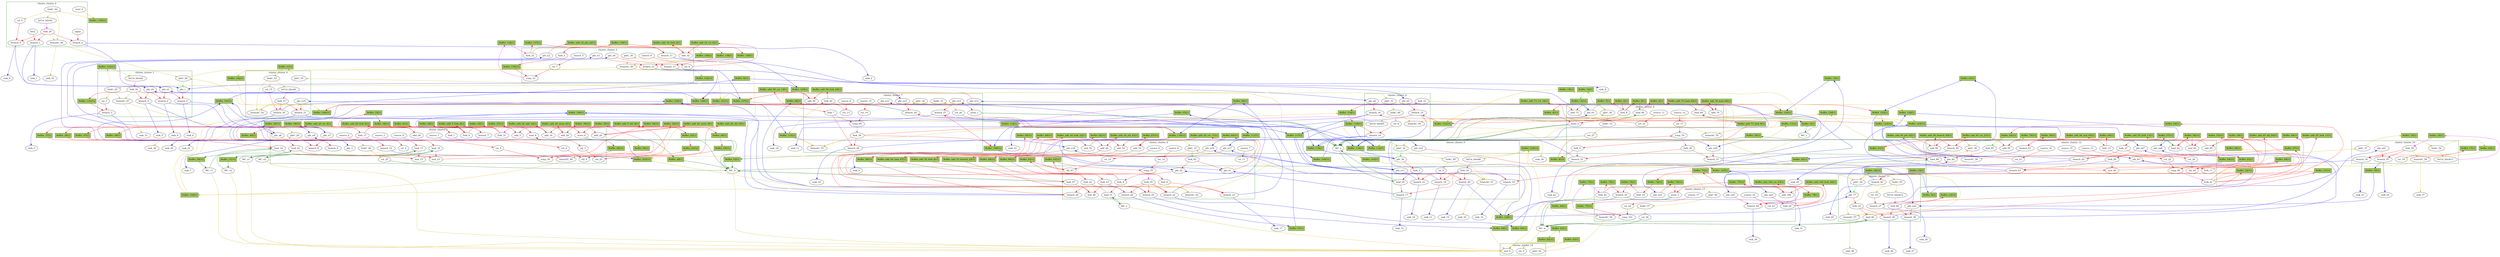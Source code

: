 Digraph G {
	splines=spline;
	subgraph cluster_cluster_cluster_9 {
	color = "darkgreen";
label = "cluster_cluster_9";
		"phi_63" [type="Mux", in="in1?:1 in2:6 in3:6 ", out="out1:6", bbID=10, delay=1.397];
		"load_66" [type="Operator", in="in1:32 in2:6 ", out="out1:32 out2:6 ", bbID=10, II=1, delay=1.412, latency=2, op="mc_load_op", portId=1];
		"load_69" [type="Operator", in="in1:32 in2:6 ", out="out1:32 out2:6 ", bbID=10, II=1, delay=1.412, latency=2, op="mc_load_op", portId=0];
		"add_70" [type="Operator", in="in1:32 in2:32 ", out="out1:32 ", bbID=10, II=1, delay=2.287, latency=0, op="add_op"];
		"store_2" [type="Operator", in="in1:32 in2:6 ", out="out1:32 out2:6 ", bbID=10, II=1, delay=0.672, latency=0, op="mc_store_op", portId=1];
		"cst_16" [type="Constant", in="in1:1", out="out1:1", bbID=10, value="0x00000001"];
		"add_73" [type="Operator", in="in1:6 in2:6 ", out="out1:6 ", bbID=10, II=1, delay=2.287, latency=0, op="add_op"];
		"cst_17" [type="Constant", in="in1:6", out="out1:6", bbID=10, value="0x00000020"];
		"icmp_74" [type="Operator", in="in1:6 in2:6 ", out="out1:1 ", bbID=10, II=1, delay=1.907, latency=0, op="icmp_ult_op"];
		"phi_n20" [type="Merge", in="in1:32 in2:32 ", out="out1:32", bbID=10, delay=1.397];
		"fork_8" [type="Fork", in="in1:6", out="out1:6 out2:6 out3:6 out4:6 ", bbID=10];
		"fork_9" [type="Fork", in="in1:6", out="out1:6 out2:6 ", bbID=10];
		"branch_32" [type="Branch", in="in1:6 in2?:1", out="out1+:6 out2-:6", bbID=10];
		"branch_33" [type="Branch", in="in1:32 in2?:1", out="out1+:32 out2-:32", bbID=10];
		"fork_38" [type="Fork", in="in1:1", out="out1:1 out2:1 out3:1 ", bbID=10];
		"cst_27" [type="Constant", in="in1:1", out="out1:1", bbID=10, value="0x00000001"];
		"phiC_36" [type="CntrlMerge", in="in1:0 in2:0 ", out="out1:0 out2?:1", bbID=10, delay=0.0];
		"forkC_53" [type="Fork", in="in1:0", out="out1:0 out2:0 ", bbID=10];
		"branchC_55" [type="Branch", in="in1:0 in2?:1", out="out1+:0 out2-:0", bbID=10];
		"source_11" [type="Source", out="out1:1", bbID=10];
		"source_12" [type="Source", out="out1:6", bbID=10];
	}
	subgraph cluster_cluster_cluster_8 {
	color = "darkgreen";
label = "cluster_cluster_8";
		"brCst_block9" [type="Constant", in="in1:1", out="out1:1", bbID=9, value="0x1"];
		"cst_15" [type="Constant", in="in1:1", out="out1:1", bbID=9, value="0x00000000"];
		"phi_n19" [type="Merge", in="in1:32 ", out="out1:32", bbID=9, delay=0.0];
		"branch_30" [type="Branch", in="in1:1 in2?:1", out="out1+:1 out2-:1", bbID=9];
		"branch_31" [type="Branch", in="in1:32 in2?:1", out="out1+:32 out2-:32", bbID=9];
		"fork_37" [type="Fork", in="in1:1", out="out1:1 out2:1 out3:1 ", bbID=9];
		"phiC_35" [type="Merge", in="in1:0 ", out="out1:0", bbID=9, delay=0.0];
		"forkC_52" [type="Fork", in="in1:0", out="out1:0 out2:0 out3:0 ", bbID=9];
		"branchC_54" [type="Branch", in="in1:0 in2?:1", out="out1+:0 out2-:0", bbID=9];
	}
	subgraph cluster_cluster_cluster_10 {
	color = "darkgreen";
label = "cluster_cluster_10";
		"brCst_block11" [type="Constant", in="in1:1", out="out1:1", bbID=11, value="0x1"];
		"cst_18" [type="Constant", in="in1:1", out="out1:1", bbID=11, value="0x00000000"];
		"phi_n21" [type="Merge", in="in1:32 ", out="out1:32", bbID=11, delay=0.0];
		"branch_34" [type="Branch", in="in1:1 in2?:1", out="out1+:1 out2-:1", bbID=11];
		"branch_35" [type="Branch", in="in1:32 in2?:1", out="out1+:32 out2-:32", bbID=11];
		"fork_39" [type="Fork", in="in1:1", out="out1:1 out2:1 out3:1 ", bbID=11];
		"phiC_37" [type="Merge", in="in1:0 ", out="out1:0", bbID=11, delay=0.0];
		"forkC_54" [type="Fork", in="in1:0", out="out1:0 out2:0 out3:0 ", bbID=11];
		"branchC_56" [type="Branch", in="in1:0 in2?:1", out="out1+:0 out2-:0", bbID=11];
	}
	subgraph cluster_cluster_cluster_11 {
	color = "darkgreen";
label = "cluster_cluster_11";
		"phi_77" [type="Mux", in="in1?:1 in2:6 in3:6 ", out="out1:6", bbID=12, delay=1.397];
		"load_80" [type="Operator", in="in1:32 in2:6 ", out="out1:32 out2:6 ", bbID=12, II=1, delay=1.412, latency=2, op="mc_load_op", portId=0];
		"brCst_block12" [type="Constant", in="in1:1", out="out1:1", bbID=12, value="0x1"];
		"cst_19" [type="Constant", in="in1:1", out="out1:1", bbID=12, value="0x00000000"];
		"phi_n22" [type="Merge", in="in1:32 in2:32 ", out="out1:32", bbID=12, delay=1.397];
		"fork_10" [type="Fork", in="in1:6", out="out1:6 out2:6 ", bbID=12];
		"branch_36" [type="Branch", in="in1:32 in2?:1", out="out1+:32 out2-:32", bbID=12];
		"branch_37" [type="Branch", in="in1:1 in2?:1", out="out1+:1 out2-:1", bbID=12];
		"branch_38" [type="Branch", in="in1:32 in2?:1", out="out1+:32 out2-:32", bbID=12];
		"branch_39" [type="Branch", in="in1:6 in2?:1", out="out1+:6 out2-:6", bbID=12];
		"fork_40" [type="Fork", in="in1:1", out="out1:1 out2:1 out3:1 out4:1 out5:1 ", bbID=12];
		"phiC_38" [type="CntrlMerge", in="in1:0 in2:0 ", out="out1:0 out2?:1", bbID=12, delay=0.0];
		"forkC_55" [type="Fork", in="in1:0", out="out1:0 out2:0 out3:0 ", bbID=12];
		"branchC_57" [type="Branch", in="in1:0 in2?:1", out="out1+:0 out2-:0", bbID=12];
	}
	subgraph cluster_cluster_cluster_12 {
	color = "darkgreen";
label = "cluster_cluster_12";
		"phi_82" [type="Mux", in="in1?:1 in2:32 in3:32 ", out="out1:32", bbID=13, delay=1.397];
		"phi_83" [type="Mux", in="in1?:1 in2:6 in3:6 ", out="out1:6", bbID=13, delay=1.397];
		"cst_20" [type="Constant", in="in1:3", out="out1:3", bbID=13, value="0x00000005"];
		"shl_84" [type="Operator", in="in1:11 in2:11 ", out="out1:11 ", bbID=13, II=1, delay=0.0, latency=0, op="shl_op"];
		"add_85" [type="Operator", in="in1:12 in2:12 ", out="out1:12 ", bbID=13, II=1, delay=2.287, latency=0, op="add_op"];
		"load_88" [type="Operator", in="in1:32 in2:12 ", out="out1:32 out2:12 ", bbID=13, II=1, delay=1.412, latency=2, op="mc_load_op", portId=2];
		"mul_89" [type="Operator", in="in1:32 in2:32", out="out1:32 ", bbID=13, II=1, delay=0.0, latency=4, op="mul_op"];
		"load_92" [type="Operator", in="in1:32 in2:6 ", out="out1:32 out2:6 ", bbID=13, II=1, delay=1.412, latency=2, op="mc_load_op", portId=2];
		"mul_93" [type="Operator", in="in1:32 in2:32", out="out1:32 ", bbID=13, II=1, delay=0.0, latency=4, op="mul_op"];
		"add_94" [type="Operator", in="in1:32 in2:32 ", out="out1:32 ", bbID=13, II=1, delay=2.287, latency=0, op="add_op"];
		"cst_21" [type="Constant", in="in1:1", out="out1:1", bbID=13, value="0x00000001"];
		"add_95" [type="Operator", in="in1:6 in2:6 ", out="out1:6 ", bbID=13, II=1, delay=2.287, latency=0, op="add_op"];
		"cst_22" [type="Constant", in="in1:6", out="out1:6", bbID=13, value="0x00000020"];
		"icmp_96" [type="Operator", in="in1:6 in2:6 ", out="out1:1 ", bbID=13, II=1, delay=1.907, latency=0, op="icmp_ult_op"];
		"phi_n26" [type="Merge", in="in1:6 in2:6 ", out="out1:6", bbID=13, delay=1.397];
		"phi_n27" [type="Merge", in="in1:32 in2:32 ", out="out1:32", bbID=13, delay=1.397];
		"fork_11" [type="Fork", in="in1:6", out="out1:6 out2:6 out3:6 ", bbID=13];
		"fork_13" [type="Fork", in="in1:6", out="out1:6 out2:6 ", bbID=13];
		"fork_27" [type="Fork", in="in1:6", out="out1:6 out2:6 ", bbID=13];
		"fork_28" [type="Fork", in="in1:32", out="out1:32 out2:32 ", bbID=13];
		"branch_40" [type="Branch", in="in1:32 in2?:1", out="out1+:32 out2-:32", bbID=13];
		"branch_41" [type="Branch", in="in1:6 in2?:1", out="out1+:6 out2-:6", bbID=13];
		"branch_42" [type="Branch", in="in1:6 in2?:1", out="out1+:6 out2-:6", bbID=13];
		"branch_43" [type="Branch", in="in1:32 in2?:1", out="out1+:32 out2-:32", bbID=13];
		"fork_41" [type="Fork", in="in1:1", out="out1:1 out2:1 out3:1 out4:1 out5:1 ", bbID=13];
		"phiC_39" [type="CntrlMerge", in="in1:0 in2:0 ", out="out1:0 out2?:1", bbID=13, delay=0.0];
		"branchC_58" [type="Branch", in="in1:0 in2?:1", out="out1+:0 out2-:0", bbID=13];
		"source_13" [type="Source", out="out1:3", bbID=13];
		"source_14" [type="Source", out="out1:1", bbID=13];
		"source_15" [type="Source", out="out1:6", bbID=13];
		"fork_65" [type="Fork", in="in1:1", out="out1:1 out2:1 ", bbID=13];
	}
	subgraph cluster_cluster_cluster_13 {
	color = "darkgreen";
label = "cluster_cluster_13";
		"store_3" [type="Operator", in="in1:32 in2:6 ", out="out1:32 out2:6 ", bbID=14, II=1, delay=0.672, latency=0, op="mc_store_op", portId=0];
		"cst_23" [type="Constant", in="in1:1", out="out1:1", bbID=14, value="0x00000001"];
		"add_100" [type="Operator", in="in1:6 in2:6 ", out="out1:6 ", bbID=14, II=1, delay=2.287, latency=0, op="add_op"];
		"cst_24" [type="Constant", in="in1:6", out="out1:6", bbID=14, value="0x00000020"];
		"icmp_101" [type="Operator", in="in1:6 in2:6 ", out="out1:1 ", bbID=14, II=1, delay=1.907, latency=0, op="icmp_ult_op"];
		"phi_n23" [type="Merge", in="in1:32 ", out="out1:32", bbID=14, delay=0.0];
		"phi_n24" [type="Merge", in="in1:6 ", out="out1:6", bbID=14, delay=0.0];
		"phi_n25" [type="Merge", in="in1:32 ", out="out1:32", bbID=14, delay=0.0];
		"fork_14" [type="Fork", in="in1:6", out="out1:6 out2:6 ", bbID=14];
		"fork_26" [type="Fork", in="in1:6", out="out1:6 out2:6 ", bbID=14];
		"branch_44" [type="Branch", in="in1:32 in2?:1", out="out1+:32 out2-:32", bbID=14];
		"branch_45" [type="Branch", in="in1:6 in2?:1", out="out1+:6 out2-:6", bbID=14];
		"fork_42" [type="Fork", in="in1:1", out="out1:1 out2:1 out3:1 ", bbID=14];
		"cst_28" [type="Constant", in="in1:1", out="out1:1", bbID=14, value="0x00000001"];
		"phiC_40" [type="Merge", in="in1:0 ", out="out1:0", bbID=14, delay=0.0];
		"forkC_57" [type="Fork", in="in1:0", out="out1:0 out2:0 ", bbID=14];
		"branchC_59" [type="Branch", in="in1:0 in2?:1", out="out1+:0 out2-:0", bbID=14];
		"source_16" [type="Source", out="out1:1", bbID=14];
		"source_17" [type="Source", out="out1:6", bbID=14];
	}
	subgraph cluster_cluster_cluster_14 {
	color = "darkgreen";
label = "cluster_cluster_14";
		"ret_0" [type="Operator", in="in1:0 ", out="out1:0 ", bbID=15, II=1, delay=0.0, latency=0, op="ret_op"];
		"end_0" [type="Exit", in="in1:0*e in2:0*e in3:0*e in4:0*e in5:0*e in6:0*e in7:0*e in8:0*e in9:0*e in10:0 ", out="out1:0", bbID=0];
		"phiC_41" [type="Merge", in="in1:0 ", out="out1:0", bbID=15, delay=0.0];
	}
	subgraph cluster_cluster_cluster_6 {
	color = "darkgreen";
label = "cluster_cluster_6";
		"phi_41" [type="Mux", in="in1?:1 in2:32 in3:32 ", out="out1:32", bbID=7, delay=1.397];
		"phi_42" [type="Mux", in="in1?:1 in2:6 in3:6 ", out="out1:6", bbID=7, delay=1.397];
		"cst_10" [type="Constant", in="in1:3", out="out1:3", bbID=7, value="0x00000005"];
		"shl_43" [type="Operator", in="in1:11 in2:11 ", out="out1:11 ", bbID=7, II=1, delay=0.0, latency=0, op="shl_op"];
		"add_44" [type="Operator", in="in1:12 in2:12 ", out="out1:12 ", bbID=7, II=1, delay=2.287, latency=0, op="add_op"];
		"load_47" [type="Operator", in="in1:32 in2:12 ", out="out1:32 out2:12 ", bbID=7, II=1, delay=1.412, latency=2, op="mc_load_op", portId=1];
		"mul_48" [type="Operator", in="in1:32 in2:32", out="out1:32 ", bbID=7, II=1, delay=0.0, latency=4, op="mul_op"];
		"load_51" [type="Operator", in="in1:32 in2:6 ", out="out1:32 out2:6 ", bbID=7, II=1, delay=1.412, latency=2, op="mc_load_op", portId=0];
		"mul_52" [type="Operator", in="in1:32 in2:32", out="out1:32 ", bbID=7, II=1, delay=0.0, latency=4, op="mul_op"];
		"add_53" [type="Operator", in="in1:32 in2:32 ", out="out1:32 ", bbID=7, II=1, delay=2.287, latency=0, op="add_op"];
		"cst_11" [type="Constant", in="in1:1", out="out1:1", bbID=7, value="0x00000001"];
		"add_54" [type="Operator", in="in1:6 in2:6 ", out="out1:6 ", bbID=7, II=1, delay=2.287, latency=0, op="add_op"];
		"cst_12" [type="Constant", in="in1:6", out="out1:6", bbID=7, value="0x00000020"];
		"icmp_55" [type="Operator", in="in1:6 in2:6 ", out="out1:1 ", bbID=7, II=1, delay=1.907, latency=0, op="icmp_ult_op"];
		"phi_n16" [type="Merge", in="in1:6 in2:6 ", out="out1:6", bbID=7, delay=1.397];
		"phi_n17" [type="Merge", in="in1:32 in2:32 ", out="out1:32", bbID=7, delay=1.397];
		"phi_n18" [type="Merge", in="in1:32 in2:32 ", out="out1:32", bbID=7, delay=1.397];
		"fork_4" [type="Fork", in="in1:6", out="out1:6 out2:6 out3:6 ", bbID=7];
		"fork_6" [type="Fork", in="in1:6", out="out1:6 out2:6 ", bbID=7];
		"fork_22" [type="Fork", in="in1:6", out="out1:6 out2:6 ", bbID=7];
		"fork_23" [type="Fork", in="in1:32", out="out1:32 out2:32 ", bbID=7];
		"branch_22" [type="Branch", in="in1:32 in2?:1", out="out1+:32 out2-:32", bbID=7];
		"branch_23" [type="Branch", in="in1:6 in2?:1", out="out1+:6 out2-:6", bbID=7];
		"branch_24" [type="Branch", in="in1:6 in2?:1", out="out1+:6 out2-:6", bbID=7];
		"branch_25" [type="Branch", in="in1:32 in2?:1", out="out1+:32 out2-:32", bbID=7];
		"branch_26" [type="Branch", in="in1:32 in2?:1", out="out1+:32 out2-:32", bbID=7];
		"fork_35" [type="Fork", in="in1:1", out="out1:1 out2:1 out3:1 out4:1 out5:1 out6:1 ", bbID=7];
		"phiC_33" [type="CntrlMerge", in="in1:0 in2:0 ", out="out1:0 out2?:1", bbID=7, delay=0.0];
		"branchC_52" [type="Branch", in="in1:0 in2?:1", out="out1+:0 out2-:0", bbID=7];
		"source_6" [type="Source", out="out1:3", bbID=7];
		"source_7" [type="Source", out="out1:1", bbID=7];
		"source_8" [type="Source", out="out1:6", bbID=7];
		"fork_62" [type="Fork", in="in1:1", out="out1:1 out2:1 ", bbID=7];
	}
	subgraph cluster_cluster_cluster_7 {
	color = "darkgreen";
label = "cluster_cluster_7";
		"store_1" [type="Operator", in="in1:32 in2:6 ", out="out1:32 out2:6 ", bbID=8, II=1, delay=0.672, latency=0, op="mc_store_op", portId=0];
		"cst_13" [type="Constant", in="in1:1", out="out1:1", bbID=8, value="0x00000001"];
		"add_59" [type="Operator", in="in1:6 in2:6 ", out="out1:6 ", bbID=8, II=1, delay=2.287, latency=0, op="add_op"];
		"cst_14" [type="Constant", in="in1:6", out="out1:6", bbID=8, value="0x00000020"];
		"icmp_60" [type="Operator", in="in1:6 in2:6 ", out="out1:1 ", bbID=8, II=1, delay=1.907, latency=0, op="icmp_ult_op"];
		"phi_n12" [type="Merge", in="in1:32 ", out="out1:32", bbID=8, delay=0.0];
		"phi_n13" [type="Merge", in="in1:6 ", out="out1:6", bbID=8, delay=0.0];
		"phi_n14" [type="Merge", in="in1:32 ", out="out1:32", bbID=8, delay=0.0];
		"phi_n15" [type="Merge", in="in1:32 ", out="out1:32", bbID=8, delay=0.0];
		"fork_7" [type="Fork", in="in1:6", out="out1:6 out2:6 ", bbID=8];
		"fork_20" [type="Fork", in="in1:6", out="out1:6 out2:6 ", bbID=8];
		"branch_27" [type="Branch", in="in1:32 in2?:1", out="out1+:32 out2-:32", bbID=8];
		"branch_28" [type="Branch", in="in1:6 in2?:1", out="out1+:6 out2-:6", bbID=8];
		"branch_29" [type="Branch", in="in1:32 in2?:1", out="out1+:32 out2-:32", bbID=8];
		"fork_36" [type="Fork", in="in1:1", out="out1:1 out2:1 out3:1 out4:1 ", bbID=8];
		"cst_26" [type="Constant", in="in1:1", out="out1:1", bbID=8, value="0x00000001"];
		"phiC_34" [type="Merge", in="in1:0 ", out="out1:0", bbID=8, delay=0.0];
		"forkC_51" [type="Fork", in="in1:0", out="out1:0 out2:0 ", bbID=8];
		"branchC_53" [type="Branch", in="in1:0 in2?:1", out="out1+:0 out2-:0", bbID=8];
		"source_9" [type="Source", out="out1:1", bbID=8];
		"source_10" [type="Source", out="out1:6", bbID=8];
	}
	subgraph cluster_cluster_cluster_4 {
	color = "darkgreen";
label = "cluster_cluster_4";
		"brCst_block5" [type="Constant", in="in1:1", out="out1:1", bbID=5, value="0x1"];
		"cst_8" [type="Constant", in="in1:1", out="out1:1", bbID=5, value="0x00000000"];
		"phi_n5" [type="Merge", in="in1:32 ", out="out1:32", bbID=5, delay=0.0];
		"phi_n6" [type="Merge", in="in1:32 ", out="out1:32", bbID=5, delay=0.0];
		"branch_14" [type="Branch", in="in1:1 in2?:1", out="out1+:1 out2-:1", bbID=5];
		"branch_15" [type="Branch", in="in1:32 in2?:1", out="out1+:32 out2-:32", bbID=5];
		"branch_16" [type="Branch", in="in1:32 in2?:1", out="out1+:32 out2-:32", bbID=5];
		"fork_33" [type="Fork", in="in1:1", out="out1:1 out2:1 out3:1 out4:1 ", bbID=5];
		"phiC_31" [type="Merge", in="in1:0 ", out="out1:0", bbID=5, delay=0.0];
		"forkC_48" [type="Fork", in="in1:0", out="out1:0 out2:0 out3:0 ", bbID=5];
		"branchC_50" [type="Branch", in="in1:0 in2?:1", out="out1+:0 out2-:0", bbID=5];
	}
	subgraph cluster_cluster_cluster_5 {
	color = "darkgreen";
label = "cluster_cluster_5";
		"phi_36" [type="Mux", in="in1?:1 in2:6 in3:6 ", out="out1:6", bbID=6, delay=1.397];
		"load_39" [type="Operator", in="in1:32 in2:6 ", out="out1:32 out2:6 ", bbID=6, II=1, delay=1.412, latency=2, op="mc_load_op", portId=0];
		"brCst_block6" [type="Constant", in="in1:1", out="out1:1", bbID=6, value="0x1"];
		"cst_9" [type="Constant", in="in1:1", out="out1:1", bbID=6, value="0x00000000"];
		"phi_n10" [type="Merge", in="in1:32 in2:32 ", out="out1:32", bbID=6, delay=1.397];
		"phi_n11" [type="Merge", in="in1:32 in2:32 ", out="out1:32", bbID=6, delay=1.397];
		"fork_3" [type="Fork", in="in1:6", out="out1:6 out2:6 ", bbID=6];
		"branch_17" [type="Branch", in="in1:32 in2?:1", out="out1+:32 out2-:32", bbID=6];
		"branch_18" [type="Branch", in="in1:1 in2?:1", out="out1+:1 out2-:1", bbID=6];
		"branch_19" [type="Branch", in="in1:32 in2?:1", out="out1+:32 out2-:32", bbID=6];
		"branch_20" [type="Branch", in="in1:32 in2?:1", out="out1+:32 out2-:32", bbID=6];
		"branch_21" [type="Branch", in="in1:6 in2?:1", out="out1+:6 out2-:6", bbID=6];
		"fork_34" [type="Fork", in="in1:1", out="out1:1 out2:1 out3:1 out4:1 out5:1 out6:1 ", bbID=6];
		"phiC_32" [type="CntrlMerge", in="in1:0 in2:0 ", out="out1:0 out2?:1", bbID=6, delay=0.0];
		"forkC_49" [type="Fork", in="in1:0", out="out1:0 out2:0 out3:0 ", bbID=6];
		"branchC_51" [type="Branch", in="in1:0 in2?:1", out="out1+:0 out2-:0", bbID=6];
	}
	subgraph cluster_cluster_cluster_0 {
	color = "darkgreen";
label = "cluster_cluster_0";
		"alpha" [type="Entry", in="in1:32", out="out1:32", bbID=1];
		"beta" [type="Entry", in="in1:32", out="out1:32", bbID=1];
		"brCst_block1" [type="Constant", in="in1:1", out="out1:1", bbID=1, value="0x1"];
		"cst_0" [type="Constant", in="in1:1", out="out1:1", bbID=1, value="0x00000000"];
		"branch_0" [type="Branch", in="in1:1 in2?:1", out="out1+:1 out2-:1", bbID=1];
		"branch_1" [type="Branch", in="in1:32 in2?:1", out="out1+:32 out2-:32", bbID=1];
		"branch_2" [type="Branch", in="in1:32 in2?:1", out="out1+:32 out2-:32", bbID=1];
		"fork_29" [type="Fork", in="in1:1", out="out1:1 out2:1 out3:1 out4:1 ", bbID=1];
		"start_0" [type="Entry", in="in1:0", out="out1:0", bbID=1, control="true"];
		"forkC_44" [type="Fork", in="in1:0", out="out1:0 out2:0 out3:0 ", bbID=1];
		"branchC_46" [type="Branch", in="in1:0 in2?:1", out="out1+:0 out2-:0", bbID=1];
	}
	subgraph cluster_cluster_cluster_1 {
	color = "darkgreen";
label = "cluster_cluster_1";
		"phi_1" [type="Mux", in="in1?:1 in2:6 in3:6 ", out="out1:6", bbID=2, delay=1.397];
		"brCst_block2" [type="Constant", in="in1:1", out="out1:1", bbID=2, value="0x1"];
		"cst_1" [type="Constant", in="in1:1", out="out1:1", bbID=2, value="0x00000000"];
		"phi_n0" [type="Merge", in="in1:32 in2:32 ", out="out1:32", bbID=2, delay=1.397];
		"phi_n1" [type="Merge", in="in1:32 in2:32 ", out="out1:32", bbID=2, delay=1.397];
		"branch_3" [type="Branch", in="in1:1 in2?:1", out="out1+:1 out2-:1", bbID=2];
		"branch_4" [type="Branch", in="in1:6 in2?:1", out="out1+:6 out2-:6", bbID=2];
		"branch_5" [type="Branch", in="in1:32 in2?:1", out="out1+:32 out2-:32", bbID=2];
		"branch_6" [type="Branch", in="in1:32 in2?:1", out="out1+:32 out2-:32", bbID=2];
		"fork_30" [type="Fork", in="in1:1", out="out1:1 out2:1 out3:1 out4:1 out5:1 ", bbID=2];
		"phiC_28" [type="CntrlMerge", in="in1:0 in2:0 ", out="out1:0 out2?:1", bbID=2, delay=0.0];
		"forkC_45" [type="Fork", in="in1:0", out="out1:0 out2:0 out3:0 ", bbID=2];
		"branchC_47" [type="Branch", in="in1:0 in2?:1", out="out1+:0 out2-:0", bbID=2];
	}
	subgraph cluster_cluster_cluster_3 {
	color = "darkgreen";
label = "cluster_cluster_3";
		"cst_6" [type="Constant", in="in1:1", out="out1:1", bbID=4, value="0x00000001"];
		"add_32" [type="Operator", in="in1:6 in2:6 ", out="out1:6 ", bbID=4, II=1, delay=2.287, latency=0, op="add_op"];
		"cst_7" [type="Constant", in="in1:6", out="out1:6", bbID=4, value="0x00000020"];
		"icmp_33" [type="Operator", in="in1:6 in2:6 ", out="out1:1 ", bbID=4, II=1, delay=1.907, latency=0, op="icmp_ult_op"];
		"phi_n2" [type="Merge", in="in1:6 ", out="out1:6", bbID=4, delay=0.0];
		"phi_n3" [type="Merge", in="in1:32 ", out="out1:32", bbID=4, delay=0.0];
		"phi_n4" [type="Merge", in="in1:32 ", out="out1:32", bbID=4, delay=0.0];
		"fork_2" [type="Fork", in="in1:6", out="out1:6 out2:6 ", bbID=4];
		"branch_11" [type="Branch", in="in1:6 in2?:1", out="out1+:6 out2-:6", bbID=4];
		"branch_12" [type="Branch", in="in1:32 in2?:1", out="out1+:32 out2-:32", bbID=4];
		"branch_13" [type="Branch", in="in1:32 in2?:1", out="out1+:32 out2-:32", bbID=4];
		"fork_32" [type="Fork", in="in1:1", out="out1:1 out2:1 out3:1 out4:1 ", bbID=4];
		"phiC_30" [type="Merge", in="in1:0 ", out="out1:0", bbID=4, delay=0.0];
		"branchC_49" [type="Branch", in="in1:0 in2?:1", out="out1+:0 out2-:0", bbID=4];
		"source_4" [type="Source", out="out1:1", bbID=4];
		"source_5" [type="Source", out="out1:6", bbID=4];
	}
	subgraph cluster_cluster_cluster_2 {
	color = "darkgreen";
label = "cluster_cluster_2";
		"phi_3" [type="Mux", in="in1?:1 in2:6 in3:6 ", out="out1:6", bbID=3, delay=1.397];
		"cst_2" [type="Constant", in="in1:3", out="out1:3", bbID=3, value="0x00000005"];
		"shl_4" [type="Operator", in="in1:11 in2:11 ", out="out1:11 ", bbID=3, II=1, delay=0.0, latency=0, op="shl_op"];
		"add_5" [type="Operator", in="in1:12 in2:12 ", out="out1:12 ", bbID=3, II=1, delay=2.287, latency=0, op="add_op"];
		"load_8" [type="Operator", in="in1:32 in2:12 ", out="out1:32 out2:12 ", bbID=3, II=1, delay=1.412, latency=2, op="mc_load_op", portId=0];
		"load_11" [type="Operator", in="in1:32 in2:6 ", out="out1:32 out2:6 ", bbID=3, II=1, delay=1.412, latency=2, op="mc_load_op", portId=0];
		"load_14" [type="Operator", in="in1:32 in2:6 ", out="out1:32 out2:6 ", bbID=3, II=1, delay=1.412, latency=2, op="mc_load_op", portId=0];
		"mul_15" [type="Operator", in="in1:32 in2:32", out="out1:32 ", bbID=3, II=1, delay=0.0, latency=4, op="mul_op"];
		"add_16" [type="Operator", in="in1:32 in2:32 ", out="out1:32 ", bbID=3, II=1, delay=2.287, latency=0, op="add_op"];
		"load_19" [type="Operator", in="in1:32 in2:6 ", out="out1:32 out2:6 ", bbID=3, II=1, delay=1.412, latency=2, op="mc_load_op", portId=0];
		"load_22" [type="Operator", in="in1:32 in2:6 ", out="out1:32 out2:6 ", bbID=3, II=1, delay=1.412, latency=2, op="mc_load_op", portId=0];
		"mul_23" [type="Operator", in="in1:32 in2:32", out="out1:32 ", bbID=3, II=1, delay=0.0, latency=4, op="mul_op"];
		"add_24" [type="Operator", in="in1:32 in2:32 ", out="out1:32 ", bbID=3, II=1, delay=2.287, latency=0, op="add_op"];
		"cst_3" [type="Constant", in="in1:3", out="out1:3", bbID=3, value="0x00000005"];
		"shl_25" [type="Operator", in="in1:11 in2:11 ", out="out1:11 ", bbID=3, II=1, delay=0.0, latency=0, op="shl_op"];
		"add_26" [type="Operator", in="in1:12 in2:12 ", out="out1:12 ", bbID=3, II=1, delay=2.287, latency=0, op="add_op"];
		"store_0" [type="Operator", in="in1:32 in2:12 ", out="out1:32 out2:12 ", bbID=3, II=1, delay=0.672, latency=0, op="mc_store_op", portId=0];
		"cst_4" [type="Constant", in="in1:1", out="out1:1", bbID=3, value="0x00000001"];
		"add_29" [type="Operator", in="in1:6 in2:6 ", out="out1:6 ", bbID=3, II=1, delay=2.287, latency=0, op="add_op"];
		"cst_5" [type="Constant", in="in1:6", out="out1:6", bbID=3, value="0x00000020"];
		"icmp_30" [type="Operator", in="in1:6 in2:6 ", out="out1:1 ", bbID=3, II=1, delay=1.907, latency=0, op="icmp_ult_op"];
		"phi_n7" [type="Merge", in="in1:6 in2:6 ", out="out1:6", bbID=3, delay=1.397];
		"phi_n8" [type="Merge", in="in1:32 in2:32 ", out="out1:32", bbID=3, delay=1.397];
		"phi_n9" [type="Merge", in="in1:32 in2:32 ", out="out1:32", bbID=3, delay=1.397];
		"fork_0" [type="Fork", in="in1:6", out="out1:6 out2:6 out3:6 out4:6 out5:6 ", bbID=3];
		"fork_1" [type="Fork", in="in1:6", out="out1:6 out2:6 ", bbID=3];
		"fork_17" [type="Fork", in="in1:6", out="out1:6 out2:6 out3:6 out4:6 out5:6 ", bbID=3];
		"branch_7" [type="Branch", in="in1:6 in2?:1", out="out1+:6 out2-:6", bbID=3];
		"branch_8" [type="Branch", in="in1:6 in2?:1", out="out1+:6 out2-:6", bbID=3];
		"branch_9" [type="Branch", in="in1:32 in2?:1", out="out1+:32 out2-:32", bbID=3];
		"branch_10" [type="Branch", in="in1:32 in2?:1", out="out1+:32 out2-:32", bbID=3];
		"fork_31" [type="Fork", in="in1:1", out="out1:1 out2:1 out3:1 out4:1 out5:1 ", bbID=3];
		"cst_25" [type="Constant", in="in1:1", out="out1:1", bbID=3, value="0x00000001"];
		"phiC_29" [type="CntrlMerge", in="in1:0 in2:0 ", out="out1:0 out2?:1", bbID=3, delay=0.0];
		"forkC_46" [type="Fork", in="in1:0", out="out1:0 out2:0 ", bbID=3];
		"branchC_48" [type="Branch", in="in1:0 in2?:1", out="out1+:0 out2-:0", bbID=3];
		"source_0" [type="Source", out="out1:3", bbID=3];
		"source_1" [type="Source", out="out1:3", bbID=3];
		"source_2" [type="Source", out="out1:1", bbID=3];
		"source_3" [type="Source", out="out1:6", bbID=3];
	}
		"MC_A" [type="MC", in="in1:32*c0 in2:12*l0a in3:12*s0a in4:32*s0d in5:12*l1a in6:12*l2a ", out="out1:32*l0d out2:32*l1d out3:32*l2d out4:0*e ", bbID=0, bbcount=1, ldcount=3, memory="A", stcount=1];
		"MC_u1" [type="MC", in="in1:6*l0a ", out="out1:32*l0d out2:0*e ", bbID=0, bbcount=0, ldcount=1, memory="u1", stcount=0];
		"MC_v1" [type="MC", in="in1:6*l0a ", out="out1:32*l0d out2:0*e ", bbID=0, bbcount=0, ldcount=1, memory="v1", stcount=0];
		"MC_u2" [type="MC", in="in1:6*l0a ", out="out1:32*l0d out2:0*e ", bbID=0, bbcount=0, ldcount=1, memory="u2", stcount=0];
		"MC_v2" [type="MC", in="in1:6*l0a ", out="out1:32*l0d out2:0*e ", bbID=0, bbcount=0, ldcount=1, memory="v2", stcount=0];
		"MC_x" [type="MC", in="in1:32*c0 in2:32*c1 in3:6*l0a in4:6*s0a in5:32*s0d in6:6*l1a in7:6*s1a in8:32*s1d in9:6*l2a ", out="out1:32*l0d out2:32*l1d out3:32*l2d out4:0*e ", bbID=0, bbcount=2, ldcount=3, memory="x", stcount=2];
		"MC_y" [type="MC", in="in1:6*l0a ", out="out1:32*l0d out2:0*e ", bbID=0, bbcount=0, ldcount=1, memory="y", stcount=0];
		"MC_z" [type="MC", in="in1:6*l0a ", out="out1:32*l0d out2:0*e ", bbID=0, bbcount=0, ldcount=1, memory="z", stcount=0];
		"MC_w" [type="MC", in="in1:32*c0 in2:6*l0a in3:6*s0a in4:32*s0d ", out="out1:32*l0d out2:0*e ", bbID=0, bbcount=1, ldcount=1, memory="w", stcount=1];
		"sink_0" [type="Sink", in="in1:1", bbID=0];
		"sink_1" [type="Sink", in="in1:32", bbID=0];
		"sink_2" [type="Sink", in="in1:32", bbID=0];
		"sink_3" [type="Sink", in="in1:1", bbID=0];
		"sink_4" [type="Sink", in="in1:6", bbID=0];
		"sink_5" [type="Sink", in="in1:32", bbID=0];
		"sink_6" [type="Sink", in="in1:32", bbID=0];
		"sink_7" [type="Sink", in="in1:6", bbID=0];
		"sink_8" [type="Sink", in="in1:6", bbID=0];
		"sink_9" [type="Sink", in="in1:1", bbID=0];
		"sink_10" [type="Sink", in="in1:32", bbID=0];
		"sink_11" [type="Sink", in="in1:32", bbID=0];
		"sink_12" [type="Sink", in="in1:32", bbID=0];
		"sink_13" [type="Sink", in="in1:1", bbID=0];
		"sink_14" [type="Sink", in="in1:32", bbID=0];
		"sink_15" [type="Sink", in="in1:32", bbID=0];
		"sink_16" [type="Sink", in="in1:6", bbID=0];
		"sink_17" [type="Sink", in="in1:6", bbID=0];
		"sink_18" [type="Sink", in="in1:32", bbID=0];
		"sink_19" [type="Sink", in="in1:6", bbID=0];
		"sink_20" [type="Sink", in="in1:1", bbID=0];
		"sink_21" [type="Sink", in="in1:32", bbID=0];
		"sink_22" [type="Sink", in="in1:6", bbID=0];
		"sink_23" [type="Sink", in="in1:1", bbID=0];
		"sink_24" [type="Sink", in="in1:32", bbID=0];
		"sink_25" [type="Sink", in="in1:32", bbID=0];
		"sink_26" [type="Sink", in="in1:1", bbID=0];
		"sink_27" [type="Sink", in="in1:32", bbID=0];
		"sink_28" [type="Sink", in="in1:6", bbID=0];
		"sink_29" [type="Sink", in="in1:6", bbID=0];
		"sink_30" [type="Sink", in="in1:32", bbID=0];
		"sink_31" [type="Sink", in="in1:6", bbID=0];
		"sink_32" [type="Sink", in="in1:0", bbID=0];
		"sink_33" [type="Sink", in="in1:0", bbID=0];
		"sink_34" [type="Sink", in="in1:0", bbID=0];
		"sink_35" [type="Sink", in="in1:0", bbID=0];
		"sink_36" [type="Sink", in="in1:0", bbID=0];
		"sink_37" [type="Sink", in="in1:0", bbID=0];
		"sink_38" [type="Sink", in="in1:0", bbID=0];
		"Buffer_100" [type="Buffer", in="in1:32", out="out1:32", bbID=3, fillcolor="darkolivegreen3", height=0.4, label="Buffer_100[1]", shape="box", slots=1, style="filled", transparent="false"];
		"Buffer_101" [type="Buffer", in="in1:32", out="out1:32", bbID=3, fillcolor="darkolivegreen3", height=0.4, label="Buffer_101[1]", shape="box", slots=1, style="filled", transparent="false"];
		"Buffer_102" [type="Buffer", in="in1:32", out="out1:32", bbID=3, fillcolor="darkolivegreen3", height=0.4, label="Buffer_102[1]", shape="box", slots=1, style="filled", transparent="false"];
		"Buffer_103" [type="Buffer", in="in1:32", out="out1:32", bbID=3, fillcolor="darkolivegreen3", height=0.4, label="Buffer_103[1t]", shape="box", slots=1, style="filled", transparent="true"];
		"Buffer_104" [type="Buffer", in="in1:32", out="out1:32", bbID=3, fillcolor="darkolivegreen3", height=0.4, label="Buffer_104[1]", shape="box", slots=1, style="filled", transparent="false"];
		"Buffer_105" [type="Buffer", in="in1:32", out="out1:32", bbID=3, fillcolor="darkolivegreen3", height=0.4, label="Buffer_105[1]", shape="box", slots=1, style="filled", transparent="false"];
		"Buffer_106" [type="Buffer", in="in1:32", out="out1:32", bbID=3, fillcolor="darkolivegreen3", height=0.4, label="Buffer_106[1]", shape="box", slots=1, style="filled", transparent="false"];
		"Buffer_107" [type="Buffer", in="in1:32", out="out1:32", bbID=3, fillcolor="darkolivegreen3", height=0.4, label="Buffer_107[1]", shape="box", slots=1, style="filled", transparent="false"];
		"Buffer_108" [type="Buffer", in="in1:32", out="out1:32", bbID=3, fillcolor="darkolivegreen3", height=0.4, label="Buffer_108[1t]", shape="box", slots=1, style="filled", transparent="true"];
		"Buffer_109" [type="Buffer", in="in1:32", out="out1:32", bbID=3, fillcolor="darkolivegreen3", height=0.4, label="Buffer_109[1t]", shape="box", slots=1, style="filled", transparent="true"];
		"Buffer_110" [type="Buffer", in="in1:32", out="out1:32", bbID=3, fillcolor="darkolivegreen3", height=0.4, label="Buffer_110[1t]", shape="box", slots=1, style="filled", transparent="true"];
		"Buffer_111" [type="Buffer", in="in1:32", out="out1:32", bbID=3, fillcolor="darkolivegreen3", height=0.4, label="Buffer_111[1]", shape="box", slots=1, style="filled", transparent="false"];
		"Buffer_112" [type="Buffer", in="in1:32", out="out1:32", bbID=3, fillcolor="darkolivegreen3", height=0.4, label="Buffer_112[1]", shape="box", slots=1, style="filled", transparent="false"];
		"Buffer_113" [type="Buffer", in="in1:32", out="out1:32", bbID=3, fillcolor="darkolivegreen3", height=0.4, label="Buffer_113[1]", shape="box", slots=1, style="filled", transparent="false"];
		"Buffer_114" [type="Buffer", in="in1:32", out="out1:32", bbID=3, fillcolor="darkolivegreen3", height=0.4, label="Buffer_114[1]", shape="box", slots=1, style="filled", transparent="false"];
		"Buffer_115" [type="Buffer", in="in1:32", out="out1:32", bbID=3, fillcolor="darkolivegreen3", height=0.4, label="Buffer_115[1]", shape="box", slots=1, style="filled", transparent="false"];
		"Buffer_116" [type="Buffer", in="in1:32", out="out1:32", bbID=3, fillcolor="darkolivegreen3", height=0.4, label="Buffer_116[1]", shape="box", slots=1, style="filled", transparent="false"];
		"Buffer_117" [type="Buffer", in="in1:32", out="out1:32", bbID=3, fillcolor="darkolivegreen3", height=0.4, label="Buffer_117[1]", shape="box", slots=1, style="filled", transparent="false"];
		"Buffer_118" [type="Buffer", in="in1:32", out="out1:32", bbID=3, fillcolor="darkolivegreen3", height=0.4, label="Buffer_118[1]", shape="box", slots=1, style="filled", transparent="false"];
		"Buffer_119" [type="Buffer", in="in1:32", out="out1:32", bbID=3, fillcolor="darkolivegreen3", height=0.4, label="Buffer_119[1t]", shape="box", slots=1, style="filled", transparent="true"];
		"Buffer_120" [type="Buffer", in="in1:32", out="out1:32", bbID=3, fillcolor="darkolivegreen3", height=0.4, label="Buffer_120[1]", shape="box", slots=1, style="filled", transparent="false"];
		"Buffer_121" [type="Buffer", in="in1:32", out="out1:32", bbID=3, fillcolor="darkolivegreen3", height=0.4, label="Buffer_121[1t]", shape="box", slots=1, style="filled", transparent="true"];
		"Buffer_122" [type="Buffer", in="in1:32", out="out1:32", bbID=3, fillcolor="darkolivegreen3", height=0.4, label="Buffer_122[1]", shape="box", slots=1, style="filled", transparent="false"];
		"Buffer_123" [type="Buffer", in="in1:32", out="out1:32", bbID=3, fillcolor="darkolivegreen3", height=0.4, label="Buffer_123[1t]", shape="box", slots=1, style="filled", transparent="true"];
		"Buffer_124" [type="Buffer", in="in1:32", out="out1:32", bbID=3, fillcolor="darkolivegreen3", height=0.4, label="Buffer_124[1]", shape="box", slots=1, style="filled", transparent="false"];
		"Buffer_125" [type="Buffer", in="in1:32", out="out1:32", bbID=3, fillcolor="darkolivegreen3", height=0.4, label="Buffer_125[1t]", shape="box", slots=1, style="filled", transparent="true"];
		"Buffer_126" [type="Buffer", in="in1:32", out="out1:32", bbID=3, fillcolor="darkolivegreen3", height=0.4, label="Buffer_126[1]", shape="box", slots=1, style="filled", transparent="false"];
		"Buffer_127" [type="Buffer", in="in1:32", out="out1:32", bbID=3, fillcolor="darkolivegreen3", height=0.4, label="Buffer_127[1]", shape="box", slots=1, style="filled", transparent="false"];
		"Buffer_128" [type="Buffer", in="in1:32", out="out1:32", bbID=3, fillcolor="darkolivegreen3", height=0.4, label="Buffer_128[1]", shape="box", slots=1, style="filled", transparent="false"];
		"Buffer_129" [type="Buffer", in="in1:32", out="out1:32", bbID=3, fillcolor="darkolivegreen3", height=0.4, label="Buffer_129[1t]", shape="box", slots=1, style="filled", transparent="true"];
		"Buffer_0" [type="Buffer", in="in1:32", out="out1:32", bbID=3, fillcolor="darkolivegreen3", height=0.4, label="Buffer_0[1t]", shape="box", slots=1, style="filled", transparent="true"];
		"Buffer_1" [type="Buffer", in="in1:32", out="out1:32", bbID=3, fillcolor="darkolivegreen3", height=0.4, label="Buffer_1[1t]", shape="box", slots=1, style="filled", transparent="true"];
		"Buffer_2" [type="Buffer", in="in1:32", out="out1:32", bbID=3, fillcolor="darkolivegreen3", height=0.4, label="Buffer_2[1]", shape="box", slots=1, style="filled", transparent="false"];
		"Buffer_3" [type="Buffer", in="in1:32", out="out1:32", bbID=3, fillcolor="darkolivegreen3", height=0.4, label="Buffer_3[1]", shape="box", slots=1, style="filled", transparent="false"];
		"Buffer_4" [type="Buffer", in="in1:32", out="out1:32", bbID=3, fillcolor="darkolivegreen3", height=0.4, label="Buffer_4[1t]", shape="box", slots=1, style="filled", transparent="true"];
		"Buffer_5" [type="Buffer", in="in1:32", out="out1:32", bbID=3, fillcolor="darkolivegreen3", height=0.4, label="Buffer_5[1]", shape="box", slots=1, style="filled", transparent="false"];
		"Buffer_6" [type="Buffer", in="in1:32", out="out1:32", bbID=3, fillcolor="darkolivegreen3", height=0.4, label="Buffer_6[1]", shape="box", slots=1, style="filled", transparent="false"];
		"Buffer_7" [type="Buffer", in="in1:32", out="out1:32", bbID=3, fillcolor="darkolivegreen3", height=0.4, label="Buffer_7[1]", shape="box", slots=1, style="filled", transparent="false"];
		"Buffer_8" [type="Buffer", in="in1:32", out="out1:32", bbID=3, fillcolor="darkolivegreen3", height=0.4, label="Buffer_8[1t]", shape="box", slots=1, style="filled", transparent="true"];
		"Buffer_9" [type="Buffer", in="in1:32", out="out1:32", bbID=3, fillcolor="darkolivegreen3", height=0.4, label="Buffer_9[1]", shape="box", slots=1, style="filled", transparent="false"];
		"Buffer_10" [type="Buffer", in="in1:32", out="out1:32", bbID=3, fillcolor="darkolivegreen3", height=0.4, label="Buffer_10[1]", shape="box", slots=1, style="filled", transparent="false"];
		"Buffer_11" [type="Buffer", in="in1:32", out="out1:32", bbID=3, fillcolor="darkolivegreen3", height=0.4, label="Buffer_11[1t]", shape="box", slots=1, style="filled", transparent="true"];
		"Buffer_12" [type="Buffer", in="in1:32", out="out1:32", bbID=3, fillcolor="darkolivegreen3", height=0.4, label="Buffer_12[1]", shape="box", slots=1, style="filled", transparent="false"];
		"Buffer_13" [type="Buffer", in="in1:32", out="out1:32", bbID=3, fillcolor="darkolivegreen3", height=0.4, label="Buffer_13[1t]", shape="box", slots=1, style="filled", transparent="true"];
		"Buffer_14" [type="Buffer", in="in1:32", out="out1:32", bbID=3, fillcolor="darkolivegreen3", height=0.4, label="Buffer_14[1]", shape="box", slots=1, style="filled", transparent="false"];
		"Buffer_15" [type="Buffer", in="in1:32", out="out1:32", bbID=3, fillcolor="darkolivegreen3", height=0.4, label="Buffer_15[1]", shape="box", slots=1, style="filled", transparent="false"];
		"Buffer_16" [type="Buffer", in="in1:32", out="out1:32", bbID=3, fillcolor="darkolivegreen3", height=0.4, label="Buffer_16[1]", shape="box", slots=1, style="filled", transparent="false"];
		"Buffer_17" [type="Buffer", in="in1:32", out="out1:32", bbID=3, fillcolor="darkolivegreen3", height=0.4, label="Buffer_17[1]", shape="box", slots=1, style="filled", transparent="false"];
		"Buffer_18" [type="Buffer", in="in1:32", out="out1:32", bbID=3, fillcolor="darkolivegreen3", height=0.4, label="Buffer_18[1]", shape="box", slots=1, style="filled", transparent="false"];
		"Buffer_19" [type="Buffer", in="in1:32", out="out1:32", bbID=3, fillcolor="darkolivegreen3", height=0.4, label="Buffer_19[1]", shape="box", slots=1, style="filled", transparent="false"];
		"Buffer_20" [type="Buffer", in="in1:32", out="out1:32", bbID=3, fillcolor="darkolivegreen3", height=0.4, label="Buffer_20[1]", shape="box", slots=1, style="filled", transparent="false"];
		"Buffer_21" [type="Buffer", in="in1:32", out="out1:32", bbID=3, fillcolor="darkolivegreen3", height=0.4, label="Buffer_21[1t]", shape="box", slots=1, style="filled", transparent="true"];
		"Buffer_22" [type="Buffer", in="in1:32", out="out1:32", bbID=3, fillcolor="darkolivegreen3", height=0.4, label="Buffer_22[1t]", shape="box", slots=1, style="filled", transparent="true"];
		"Buffer_23" [type="Buffer", in="in1:32", out="out1:32", bbID=3, fillcolor="darkolivegreen3", height=0.4, label="Buffer_23[1t]", shape="box", slots=1, style="filled", transparent="true"];
		"Buffer_24" [type="Buffer", in="in1:32", out="out1:32", bbID=3, fillcolor="darkolivegreen3", height=0.4, label="Buffer_24[1t]", shape="box", slots=1, style="filled", transparent="true"];
		"Buffer_25" [type="Buffer", in="in1:32", out="out1:32", bbID=3, fillcolor="darkolivegreen3", height=0.4, label="Buffer_25[1t]", shape="box", slots=1, style="filled", transparent="true"];
		"Buffer_26" [type="Buffer", in="in1:32", out="out1:32", bbID=3, fillcolor="darkolivegreen3", height=0.4, label="Buffer_26[1]", shape="box", slots=1, style="filled", transparent="false"];
		"Buffer_27" [type="Buffer", in="in1:32", out="out1:32", bbID=3, fillcolor="darkolivegreen3", height=0.4, label="Buffer_27[1t]", shape="box", slots=1, style="filled", transparent="true"];
		"Buffer_28" [type="Buffer", in="in1:32", out="out1:32", bbID=3, fillcolor="darkolivegreen3", height=0.4, label="Buffer_28[1]", shape="box", slots=1, style="filled", transparent="false"];
		"Buffer_29" [type="Buffer", in="in1:32", out="out1:32", bbID=3, fillcolor="darkolivegreen3", height=0.4, label="Buffer_29[1t]", shape="box", slots=1, style="filled", transparent="true"];
		"Buffer_30" [type="Buffer", in="in1:32", out="out1:32", bbID=3, fillcolor="darkolivegreen3", height=0.4, label="Buffer_30[1t]", shape="box", slots=1, style="filled", transparent="true"];
		"Buffer_31" [type="Buffer", in="in1:32", out="out1:32", bbID=3, fillcolor="darkolivegreen3", height=0.4, label="Buffer_31[1t]", shape="box", slots=1, style="filled", transparent="true"];
		"Buffer_32" [type="Buffer", in="in1:32", out="out1:32", bbID=3, fillcolor="darkolivegreen3", height=0.4, label="Buffer_32[1t]", shape="box", slots=1, style="filled", transparent="true"];
		"Buffer_33" [type="Buffer", in="in1:32", out="out1:32", bbID=3, fillcolor="darkolivegreen3", height=0.4, label="Buffer_33[1]", shape="box", slots=1, style="filled", transparent="false"];
		"Buffer_34" [type="Buffer", in="in1:32", out="out1:32", bbID=3, fillcolor="darkolivegreen3", height=0.4, label="Buffer_34[1t]", shape="box", slots=1, style="filled", transparent="true"];
		"Buffer_35" [type="Buffer", in="in1:32", out="out1:32", bbID=3, fillcolor="darkolivegreen3", height=0.4, label="Buffer_35[1]", shape="box", slots=1, style="filled", transparent="false"];
		"Buffer_36" [type="Buffer", in="in1:32", out="out1:32", bbID=3, fillcolor="darkolivegreen3", height=0.4, label="Buffer_36[1t]", shape="box", slots=1, style="filled", transparent="true"];
		"Buffer_37" [type="Buffer", in="in1:32", out="out1:32", bbID=3, fillcolor="darkolivegreen3", height=0.4, label="Buffer_37[1]", shape="box", slots=1, style="filled", transparent="false"];
		"Buffer_38" [type="Buffer", in="in1:32", out="out1:32", bbID=3, fillcolor="darkolivegreen3", height=0.4, label="Buffer_38[1]", shape="box", slots=1, style="filled", transparent="false"];
		"Buffer_39" [type="Buffer", in="in1:32", out="out1:32", bbID=3, fillcolor="darkolivegreen3", height=0.4, label="Buffer_39[1t]", shape="box", slots=1, style="filled", transparent="true"];
		"Buffer_40" [type="Buffer", in="in1:32", out="out1:32", bbID=3, fillcolor="darkolivegreen3", height=0.4, label="Buffer_40[1t]", shape="box", slots=1, style="filled", transparent="true"];
		"Buffer_41" [type="Buffer", in="in1:32", out="out1:32", bbID=3, fillcolor="darkolivegreen3", height=0.4, label="Buffer_41[1]", shape="box", slots=1, style="filled", transparent="false"];
		"Buffer_42" [type="Buffer", in="in1:32", out="out1:32", bbID=3, fillcolor="darkolivegreen3", height=0.4, label="Buffer_42[1]", shape="box", slots=1, style="filled", transparent="false"];
		"Buffer_43" [type="Buffer", in="in1:32", out="out1:32", bbID=3, fillcolor="darkolivegreen3", height=0.4, label="Buffer_43[1t]", shape="box", slots=1, style="filled", transparent="true"];
		"Buffer_44" [type="Buffer", in="in1:32", out="out1:32", bbID=3, fillcolor="darkolivegreen3", height=0.4, label="Buffer_44[1]", shape="box", slots=1, style="filled", transparent="false"];
		"Buffer_45" [type="Buffer", in="in1:32", out="out1:32", bbID=3, fillcolor="darkolivegreen3", height=0.4, label="Buffer_45[1t]", shape="box", slots=1, style="filled", transparent="true"];
		"Buffer_46" [type="Buffer", in="in1:32", out="out1:32", bbID=3, fillcolor="darkolivegreen3", height=0.4, label="Buffer_46[1]", shape="box", slots=1, style="filled", transparent="false"];
		"Buffer_47" [type="Buffer", in="in1:32", out="out1:32", bbID=3, fillcolor="darkolivegreen3", height=0.4, label="Buffer_47[1]", shape="box", slots=1, style="filled", transparent="false"];
		"Buffer_48" [type="Buffer", in="in1:32", out="out1:32", bbID=3, fillcolor="darkolivegreen3", height=0.4, label="Buffer_48[1]", shape="box", slots=1, style="filled", transparent="false"];
		"Buffer_49" [type="Buffer", in="in1:32", out="out1:32", bbID=3, fillcolor="darkolivegreen3", height=0.4, label="Buffer_49[1]", shape="box", slots=1, style="filled", transparent="false"];
		"Buffer_50" [type="Buffer", in="in1:32", out="out1:32", bbID=3, fillcolor="darkolivegreen3", height=0.4, label="Buffer_50[1]", shape="box", slots=1, style="filled", transparent="false"];
		"Buffer_51" [type="Buffer", in="in1:32", out="out1:32", bbID=3, fillcolor="darkolivegreen3", height=0.4, label="Buffer_51[1]", shape="box", slots=1, style="filled", transparent="false"];
		"Buffer_52" [type="Buffer", in="in1:32", out="out1:32", bbID=3, fillcolor="darkolivegreen3", height=0.4, label="Buffer_52[1]", shape="box", slots=1, style="filled", transparent="false"];
		"Buffer_53" [type="Buffer", in="in1:32", out="out1:32", bbID=3, fillcolor="darkolivegreen3", height=0.4, label="Buffer_53[1t]", shape="box", slots=1, style="filled", transparent="true"];
		"Buffer_54" [type="Buffer", in="in1:32", out="out1:32", bbID=3, fillcolor="darkolivegreen3", height=0.4, label="Buffer_54[1t]", shape="box", slots=1, style="filled", transparent="true"];
		"Buffer_55" [type="Buffer", in="in1:32", out="out1:32", bbID=3, fillcolor="darkolivegreen3", height=0.4, label="Buffer_55[1]", shape="box", slots=1, style="filled", transparent="false"];
		"Buffer_56" [type="Buffer", in="in1:32", out="out1:32", bbID=3, fillcolor="darkolivegreen3", height=0.4, label="Buffer_56[1]", shape="box", slots=1, style="filled", transparent="false"];
		"Buffer_57" [type="Buffer", in="in1:32", out="out1:32", bbID=3, fillcolor="darkolivegreen3", height=0.4, label="Buffer_57[1t]", shape="box", slots=1, style="filled", transparent="true"];
		"Buffer_58" [type="Buffer", in="in1:32", out="out1:32", bbID=3, fillcolor="darkolivegreen3", height=0.4, label="Buffer_58[1]", shape="box", slots=1, style="filled", transparent="false"];
		"Buffer_59" [type="Buffer", in="in1:32", out="out1:32", bbID=3, fillcolor="darkolivegreen3", height=0.4, label="Buffer_59[1t]", shape="box", slots=1, style="filled", transparent="true"];
		"Buffer_60" [type="Buffer", in="in1:32", out="out1:32", bbID=3, fillcolor="darkolivegreen3", height=0.4, label="Buffer_60[1]", shape="box", slots=1, style="filled", transparent="false"];
		"Buffer_61" [type="Buffer", in="in1:32", out="out1:32", bbID=3, fillcolor="darkolivegreen3", height=0.4, label="Buffer_61[1]", shape="box", slots=1, style="filled", transparent="false"];
		"Buffer_62" [type="Buffer", in="in1:32", out="out1:32", bbID=3, fillcolor="darkolivegreen3", height=0.4, label="Buffer_62[1]", shape="box", slots=1, style="filled", transparent="false"];
		"Buffer_63" [type="Buffer", in="in1:32", out="out1:32", bbID=3, fillcolor="darkolivegreen3", height=0.4, label="Buffer_63[1]", shape="box", slots=1, style="filled", transparent="false"];
		"Buffer_64" [type="Buffer", in="in1:32", out="out1:32", bbID=3, fillcolor="darkolivegreen3", height=0.4, label="Buffer_64[1]", shape="box", slots=1, style="filled", transparent="false"];
		"Buffer_65" [type="Buffer", in="in1:32", out="out1:32", bbID=3, fillcolor="darkolivegreen3", height=0.4, label="Buffer_65[1t]", shape="box", slots=1, style="filled", transparent="true"];
		"Buffer_66" [type="Buffer", in="in1:32", out="out1:32", bbID=3, fillcolor="darkolivegreen3", height=0.4, label="Buffer_66[1]", shape="box", slots=1, style="filled", transparent="false"];
		"Buffer_67" [type="Buffer", in="in1:32", out="out1:32", bbID=3, fillcolor="darkolivegreen3", height=0.4, label="Buffer_67[1]", shape="box", slots=1, style="filled", transparent="false"];
		"Buffer_68" [type="Buffer", in="in1:32", out="out1:32", bbID=3, fillcolor="darkolivegreen3", height=0.4, label="Buffer_68[1]", shape="box", slots=1, style="filled", transparent="false"];
		"Buffer_69" [type="Buffer", in="in1:32", out="out1:32", bbID=3, fillcolor="darkolivegreen3", height=0.4, label="Buffer_69[1]", shape="box", slots=1, style="filled", transparent="false"];
		"Buffer_70" [type="Buffer", in="in1:32", out="out1:32", bbID=3, fillcolor="darkolivegreen3", height=0.4, label="Buffer_70[1t]", shape="box", slots=1, style="filled", transparent="true"];
		"Buffer_71" [type="Buffer", in="in1:32", out="out1:32", bbID=3, fillcolor="darkolivegreen3", height=0.4, label="Buffer_71[1]", shape="box", slots=1, style="filled", transparent="false"];
		"Buffer_72" [type="Buffer", in="in1:32", out="out1:32", bbID=3, fillcolor="darkolivegreen3", height=0.4, label="Buffer_72[1t]", shape="box", slots=1, style="filled", transparent="true"];
		"Buffer_73" [type="Buffer", in="in1:32", out="out1:32", bbID=3, fillcolor="darkolivegreen3", height=0.4, label="Buffer_73[1]", shape="box", slots=1, style="filled", transparent="false"];
		"Buffer_74" [type="Buffer", in="in1:32", out="out1:32", bbID=3, fillcolor="darkolivegreen3", height=0.4, label="Buffer_74[1t]", shape="box", slots=1, style="filled", transparent="true"];
		"Buffer_75" [type="Buffer", in="in1:32", out="out1:32", bbID=3, fillcolor="darkolivegreen3", height=0.4, label="Buffer_75[1t]", shape="box", slots=1, style="filled", transparent="true"];
		"Buffer_76" [type="Buffer", in="in1:32", out="out1:32", bbID=3, fillcolor="darkolivegreen3", height=0.4, label="Buffer_76[1]", shape="box", slots=1, style="filled", transparent="false"];
		"Buffer_77" [type="Buffer", in="in1:32", out="out1:32", bbID=3, fillcolor="darkolivegreen3", height=0.4, label="Buffer_77[1t]", shape="box", slots=1, style="filled", transparent="true"];
		"Buffer_78" [type="Buffer", in="in1:32", out="out1:32", bbID=3, fillcolor="darkolivegreen3", height=0.4, label="Buffer_78[1]", shape="box", slots=1, style="filled", transparent="false"];
		"Buffer_79" [type="Buffer", in="in1:32", out="out1:32", bbID=3, fillcolor="darkolivegreen3", height=0.4, label="Buffer_79[1]", shape="box", slots=1, style="filled", transparent="false"];
		"Buffer_80" [type="Buffer", in="in1:32", out="out1:32", bbID=3, fillcolor="darkolivegreen3", height=0.4, label="Buffer_80[1]", shape="box", slots=1, style="filled", transparent="false"];
		"Buffer_81" [type="Buffer", in="in1:32", out="out1:32", bbID=3, fillcolor="darkolivegreen3", height=0.4, label="Buffer_81[1]", shape="box", slots=1, style="filled", transparent="false"];
		"Buffer_82" [type="Buffer", in="in1:32", out="out1:32", bbID=3, fillcolor="darkolivegreen3", height=0.4, label="Buffer_82[1t]", shape="box", slots=1, style="filled", transparent="true"];
		"Buffer_83" [type="Buffer", in="in1:32", out="out1:32", bbID=3, fillcolor="darkolivegreen3", height=0.4, label="Buffer_83[1]", shape="box", slots=1, style="filled", transparent="false"];
		"Buffer_84" [type="Buffer", in="in1:32", out="out1:32", bbID=3, fillcolor="darkolivegreen3", height=0.4, label="Buffer_84[1t]", shape="box", slots=1, style="filled", transparent="true"];
		"Buffer_85" [type="Buffer", in="in1:32", out="out1:32", bbID=3, fillcolor="darkolivegreen3", height=0.4, label="Buffer_85[1t]", shape="box", slots=1, style="filled", transparent="true"];
		"Buffer_86" [type="Buffer", in="in1:32", out="out1:32", bbID=3, fillcolor="darkolivegreen3", height=0.4, label="Buffer_86[1t]", shape="box", slots=1, style="filled", transparent="true"];
		"Buffer_87" [type="Buffer", in="in1:32", out="out1:32", bbID=3, fillcolor="darkolivegreen3", height=0.4, label="Buffer_87[1t]", shape="box", slots=1, style="filled", transparent="true"];
		"Buffer_88" [type="Buffer", in="in1:32", out="out1:32", bbID=3, fillcolor="darkolivegreen3", height=0.4, label="Buffer_88[1t]", shape="box", slots=1, style="filled", transparent="true"];
		"Buffer_89" [type="Buffer", in="in1:32", out="out1:32", bbID=3, fillcolor="darkolivegreen3", height=0.4, label="Buffer_89[1t]", shape="box", slots=1, style="filled", transparent="true"];
		"Buffer_90" [type="Buffer", in="in1:32", out="out1:32", bbID=3, fillcolor="darkolivegreen3", height=0.4, label="Buffer_90[1t]", shape="box", slots=1, style="filled", transparent="true"];
		"Buffer_91" [type="Buffer", in="in1:32", out="out1:32", bbID=3, fillcolor="darkolivegreen3", height=0.4, label="Buffer_91[1]", shape="box", slots=1, style="filled", transparent="false"];
		"Buffer_92" [type="Buffer", in="in1:32", out="out1:32", bbID=3, fillcolor="darkolivegreen3", height=0.4, label="Buffer_92[1t]", shape="box", slots=1, style="filled", transparent="true"];
		"Buffer_93" [type="Buffer", in="in1:32", out="out1:32", bbID=3, fillcolor="darkolivegreen3", height=0.4, label="Buffer_93[1t]", shape="box", slots=1, style="filled", transparent="true"];
		"Buffer_94" [type="Buffer", in="in1:32", out="out1:32", bbID=3, fillcolor="darkolivegreen3", height=0.4, label="Buffer_94[1]", shape="box", slots=1, style="filled", transparent="false"];
		"Buffer_95" [type="Buffer", in="in1:32", out="out1:32", bbID=3, fillcolor="darkolivegreen3", height=0.4, label="Buffer_95[1]", shape="box", slots=1, style="filled", transparent="false"];
		"Buffer_96" [type="Buffer", in="in1:32", out="out1:32", bbID=3, fillcolor="darkolivegreen3", height=0.4, label="Buffer_96[1]", shape="box", slots=1, style="filled", transparent="false"];
		"Buffer_97" [type="Buffer", in="in1:32", out="out1:32", bbID=3, fillcolor="darkolivegreen3", height=0.4, label="Buffer_97[1]", shape="box", slots=1, style="filled", transparent="false"];
		"Buffer_98" [type="Buffer", in="in1:32", out="out1:32", bbID=3, fillcolor="darkolivegreen3", height=0.4, label="Buffer_98[1]", shape="box", slots=1, style="filled", transparent="false"];
		"Buffer_99" [type="Buffer", in="in1:32", out="out1:32", bbID=3, fillcolor="darkolivegreen3", height=0.4, label="Buffer_99[1]", shape="box", slots=1, style="filled", transparent="false"];
		"Buffer_130" [type="Buffer", in="in1:32", out="out1:32", bbID=3, fillcolor="darkolivegreen3", height=0.4, label="Buffer_130[1t]", shape="box", slots=1, style="filled", transparent="true"];
		"Buffer_131" [type="Buffer", in="in1:32", out="out1:32", bbID=3, fillcolor="darkolivegreen3", height=0.4, label="Buffer_131[1t]", shape="box", slots=1, style="filled", transparent="true"];
		"Buffer_132" [type="Buffer", in="in1:32", out="out1:32", bbID=3, fillcolor="darkolivegreen3", height=0.4, label="Buffer_132[1t]", shape="box", slots=1, style="filled", transparent="true"];
		"Buffer_133" [type="Buffer", in="in1:32", out="out1:32", bbID=3, fillcolor="darkolivegreen3", height=0.4, label="Buffer_133[1t]", shape="box", slots=1, style="filled", transparent="true"];
		"Buffer_134" [type="Buffer", in="in1:32", out="out1:32", bbID=3, fillcolor="darkolivegreen3", height=0.4, label="Buffer_134[1]", shape="box", slots=1, style="filled", transparent="false"];
		"Buffer_135" [type="Buffer", in="in1:32", out="out1:32", bbID=3, fillcolor="darkolivegreen3", height=0.4, label="Buffer_135[1t]", shape="box", slots=1, style="filled", transparent="true"];
		"Buffer_136" [type="Buffer", in="in1:32", out="out1:32", bbID=3, fillcolor="darkolivegreen3", height=0.4, label="Buffer_136[1]", shape="box", slots=1, style="filled", transparent="false"];
		"Buffer_137" [type="Buffer", in="in1:32", out="out1:32", bbID=3, fillcolor="darkolivegreen3", height=0.4, label="Buffer_137[1]", shape="box", slots=1, style="filled", transparent="false"];
		"Buffer_138" [type="Buffer", in="in1:32", out="out1:32", bbID=3, fillcolor="darkolivegreen3", height=0.4, label="Buffer_138[1]", shape="box", slots=1, style="filled", transparent="false"];
		"Buffer_139" [type="Buffer", in="in1:32", out="out1:32", bbID=3, fillcolor="darkolivegreen3", height=0.4, label="Buffer_139[1]", shape="box", slots=1, style="filled", transparent="false"];
		"Buffer_140" [type="Buffer", in="in1:32", out="out1:32", bbID=3, fillcolor="darkolivegreen3", height=0.4, label="Buffer_140[1]", shape="box", slots=1, style="filled", transparent="false"];
		"Buffer_141" [type="Buffer", in="in1:32", out="out1:32", bbID=3, fillcolor="darkolivegreen3", height=0.4, label="Buffer_141[1]", shape="box", slots=1, style="filled", transparent="false"];
		"Buffer_142" [type="Buffer", in="in1:32", out="out1:32", bbID=3, fillcolor="darkolivegreen3", height=0.4, label="Buffer_142[1]", shape="box", slots=1, style="filled", transparent="false"];
		"Buffer_143" [type="Buffer", in="in1:32", out="out1:32", bbID=3, fillcolor="darkolivegreen3", height=0.4, label="Buffer_143[1]", shape="box", slots=1, style="filled", transparent="false"];
		"Buffer_144" [type="Buffer", in="in1:32", out="out1:32", bbID=3, fillcolor="darkolivegreen3", height=0.4, label="Buffer_144[1t]", shape="box", slots=1, style="filled", transparent="true"];
		"Buffer_add_70_load_66" [type="Buffer", in="in1:32", out="out1:32", bbID=3, fillcolor="darkolivegreen3", height=0.4, label="Buffer_add_70_load_66[1]", shape="box", slots=1, style="filled", transparent="false"];
		"Buffer_add_70_load_69" [type="Buffer", in="in1:32", out="out1:32", bbID=3, fillcolor="darkolivegreen3", height=0.4, label="Buffer_add_70_load_69[1]", shape="box", slots=1, style="filled", transparent="false"];
		"Buffer_add_73_fork_9" [type="Buffer", in="in1:32", out="out1:32", bbID=3, fillcolor="darkolivegreen3", height=0.4, label="Buffer_add_73_fork_9[1]", shape="box", slots=1, style="filled", transparent="false"];
		"Buffer_add_73_cst_16" [type="Buffer", in="in1:32", out="out1:32", bbID=3, fillcolor="darkolivegreen3", height=0.4, label="Buffer_add_73_cst_16[1]", shape="box", slots=1, style="filled", transparent="false"];
		"Buffer_add_5_shl_4" [type="Buffer", in="in1:32", out="out1:32", bbID=3, fillcolor="darkolivegreen3", height=0.4, label="Buffer_add_5_shl_4[1]", shape="box", slots=1, style="filled", transparent="false"];
		"Buffer_add_5_fork_0" [type="Buffer", in="in1:32", out="out1:32", bbID=3, fillcolor="darkolivegreen3", height=0.4, label="Buffer_add_5_fork_0[1]", shape="box", slots=1, style="filled", transparent="false"];
		"Buffer_add_24_add_16" [type="Buffer", in="in1:32", out="out1:32", bbID=3, fillcolor="darkolivegreen3", height=0.4, label="Buffer_add_24_add_16[1]", shape="box", slots=1, style="filled", transparent="false"];
		"Buffer_add_24_store_0" [type="Buffer", in="in1:32", out="out1:32", bbID=3, fillcolor="darkolivegreen3", height=0.4, label="Buffer_add_24_store_0[1]", shape="box", slots=1, style="filled", transparent="false"];
		"Buffer_add_26_store_0" [type="Buffer", in="in1:32", out="out1:32", bbID=3, fillcolor="darkolivegreen3", height=0.4, label="Buffer_add_26_store_0[1]", shape="box", slots=1, style="filled", transparent="false"];
		"Buffer_add_26_shl_25" [type="Buffer", in="in1:32", out="out1:32", bbID=3, fillcolor="darkolivegreen3", height=0.4, label="Buffer_add_26_shl_25[1]", shape="box", slots=1, style="filled", transparent="false"];
		"Buffer_add_29_cst_4" [type="Buffer", in="in1:32", out="out1:32", bbID=3, fillcolor="darkolivegreen3", height=0.4, label="Buffer_add_29_cst_4[1]", shape="box", slots=1, style="filled", transparent="false"];
		"Buffer_add_29_fork_0" [type="Buffer", in="in1:32", out="out1:32", bbID=3, fillcolor="darkolivegreen3", height=0.4, label="Buffer_add_29_fork_0[1]", shape="box", slots=1, style="filled", transparent="false"];
		"Buffer_add_85_shl_84" [type="Buffer", in="in1:32", out="out1:32", bbID=3, fillcolor="darkolivegreen3", height=0.4, label="Buffer_add_85_shl_84[1]", shape="box", slots=1, style="filled", transparent="false"];
		"Buffer_add_85_fork_11" [type="Buffer", in="in1:32", out="out1:32", bbID=3, fillcolor="darkolivegreen3", height=0.4, label="Buffer_add_85_fork_11[1]", shape="box", slots=1, style="filled", transparent="false"];
		"Buffer_add_94_branch_40" [type="Buffer", in="in1:32", out="out1:32", bbID=3, fillcolor="darkolivegreen3", height=0.4, label="Buffer_add_94_branch_40[1]", shape="box", slots=1, style="filled", transparent="false"];
		"Buffer_add_94_phi_82" [type="Buffer", in="in1:32", out="out1:32", bbID=3, fillcolor="darkolivegreen3", height=0.4, label="Buffer_add_94_phi_82[1]", shape="box", slots=1, style="filled", transparent="false"];
		"Buffer_add_94_mul_93" [type="Buffer", in="in1:32", out="out1:32", bbID=3, fillcolor="darkolivegreen3", height=0.4, label="Buffer_add_94_mul_93[1]", shape="box", slots=1, style="filled", transparent="false"];
		"Buffer_add_95_cst_21" [type="Buffer", in="in1:32", out="out1:32", bbID=3, fillcolor="darkolivegreen3", height=0.4, label="Buffer_add_95_cst_21[1]", shape="box", slots=1, style="filled", transparent="false"];
		"Buffer_add_95_fork_11" [type="Buffer", in="in1:32", out="out1:32", bbID=3, fillcolor="darkolivegreen3", height=0.4, label="Buffer_add_95_fork_11[1]", shape="box", slots=1, style="filled", transparent="false"];
		"Buffer_add_100_cst_23" [type="Buffer", in="in1:32", out="out1:32", bbID=3, fillcolor="darkolivegreen3", height=0.4, label="Buffer_add_100_cst_23[1]", shape="box", slots=1, style="filled", transparent="false"];
		"Buffer_add_100_fork_26" [type="Buffer", in="in1:32", out="out1:32", bbID=3, fillcolor="darkolivegreen3", height=0.4, label="Buffer_add_100_fork_26[1]", shape="box", slots=1, style="filled", transparent="false"];
		"Buffer_add_44_load_47" [type="Buffer", in="in1:32", out="out1:32", bbID=3, fillcolor="darkolivegreen3", height=0.4, label="Buffer_add_44_load_47[1]", shape="box", slots=1, style="filled", transparent="false"];
		"Buffer_add_44_shl_43" [type="Buffer", in="in1:32", out="out1:32", bbID=3, fillcolor="darkolivegreen3", height=0.4, label="Buffer_add_44_shl_43[1]", shape="box", slots=1, style="filled", transparent="false"];
		"Buffer_add_44_fork_22" [type="Buffer", in="in1:32", out="out1:32", bbID=3, fillcolor="darkolivegreen3", height=0.4, label="Buffer_add_44_fork_22[1]", shape="box", slots=1, style="filled", transparent="false"];
		"Buffer_add_53_branch_22" [type="Buffer", in="in1:32", out="out1:32", bbID=3, fillcolor="darkolivegreen3", height=0.4, label="Buffer_add_53_branch_22[1]", shape="box", slots=1, style="filled", transparent="false"];
		"Buffer_add_54_fork_6" [type="Buffer", in="in1:32", out="out1:32", bbID=3, fillcolor="darkolivegreen3", height=0.4, label="Buffer_add_54_fork_6[1]", shape="box", slots=1, style="filled", transparent="false"];
		"Buffer_add_54_cst_11" [type="Buffer", in="in1:32", out="out1:32", bbID=3, fillcolor="darkolivegreen3", height=0.4, label="Buffer_add_54_cst_11[1]", shape="box", slots=1, style="filled", transparent="false"];
		"Buffer_add_59_cst_13" [type="Buffer", in="in1:32", out="out1:32", bbID=3, fillcolor="darkolivegreen3", height=0.4, label="Buffer_add_59_cst_13[1]", shape="box", slots=1, style="filled", transparent="false"];
		"Buffer_add_59_fork_20" [type="Buffer", in="in1:32", out="out1:32", bbID=3, fillcolor="darkolivegreen3", height=0.4, label="Buffer_add_59_fork_20[1]", shape="box", slots=1, style="filled", transparent="false"];
		"Buffer_add_32_fork_2" [type="Buffer", in="in1:32", out="out1:32", bbID=3, fillcolor="darkolivegreen3", height=0.4, label="Buffer_add_32_fork_2[1]", shape="box", slots=1, style="filled", transparent="false"];
		"Buffer_add_32_cst_6" [type="Buffer", in="in1:32", out="out1:32", bbID=3, fillcolor="darkolivegreen3", height=0.4, label="Buffer_add_32_cst_6[1]", shape="box", slots=1, style="filled", transparent="false"];
		"Buffer_add_32_phi_n2" [type="Buffer", in="in1:32", out="out1:32", bbID=3, fillcolor="darkolivegreen3", height=0.4, label="Buffer_add_32_phi_n2[1]", shape="box", slots=1, style="filled", transparent="false"];
		"brCst_block9" -> "fork_37" [color = "magenta", from = "out1", to = "in1"];
		"cst_15" -> "branch_30" [color = "red", from = "out1", to = "in1"];
		"phi_n19" -> "branch_31" [color = "red", from = "out1", to = "in1"];
		"branch_30" -> "sink_20" [color = "blue", from = "out2", to = "in1", minlen = 3];
		"branch_30" -> "Buffer_0" [color = "blue", from = "out1", to = "in1", minlen = 3];
		"branch_31" -> "phi_n20" [color = "blue", from = "out1", to = "in1", minlen = 3];
		"branch_31" -> "sink_21" [color = "blue", from = "out2", to = "in1", minlen = 3];
		"fork_37" -> "branch_30" [color = "red", from = "out2", to = "in2"];
		"fork_37" -> "branch_31" [color = "red", from = "out1", to = "in2"];
		"fork_37" -> "branchC_54" [color = "gold3", from = "out3", to = "in2"];
		"phiC_35" -> "Buffer_1" [color = "gold3", from = "out1", to = "in1"];
		"forkC_52" -> "brCst_block9" [color = "gold3", from = "out3", to = "in1"];
		"forkC_52" -> "cst_15" [color = "gold3", from = "out1", to = "in1"];
		"forkC_52" -> "branchC_54" [color = "gold3", from = "out2", to = "in1"];
		"branchC_54" -> "phiC_36" [color = "gold3", from = "out1", to = "in1", minlen = 3];
		"branchC_54" -> "sink_36" [color = "gold3", from = "out2", to = "in1", minlen = 3];
		"phi_63" -> "Buffer_2" [color = "red", from = "out1", to = "in1"];
		"load_66" -> "MC_x" [color = "darkgreen", mem_address = "true", from = "out2", to = "in6"];
		"load_66" -> "Buffer_add_70_load_66" [color = "red", from = "out1", to = "in1"];
		"load_69" -> "Buffer_3" [color = "darkgreen", mem_address = "true", from = "out2", to = "in1"];
		"load_69" -> "Buffer_add_70_load_69" [color = "red", from = "out1", to = "in1"];
		"add_70" -> "Buffer_4" [color = "red", from = "out1", to = "in1"];
		"store_2" -> "MC_x" [color = "darkgreen", mem_address = "true", from = "out2", to = "in7"];
		"store_2" -> "MC_x" [color = "darkgreen", mem_address = "false", from = "out1", to = "in8"];
		"cst_16" -> "Buffer_add_73_cst_16" [color = "red", from = "out1", to = "in1"];
		"add_73" -> "Buffer_add_73_fork_9" [color = "red", from = "out1", to = "in1"];
		"cst_17" -> "icmp_74" [color = "red", from = "out1", to = "in2"];
		"icmp_74" -> "fork_38" [color = "magenta", from = "out1", to = "in1"];
		"phi_n20" -> "branch_33" [color = "red", from = "out1", to = "in1"];
		"fork_8" -> "store_2" [color = "red", from = "out4", to = "in2"];
		"fork_8" -> "Buffer_5" [color = "red", from = "out2", to = "in1"];
		"fork_8" -> "Buffer_6" [color = "red", from = "out3", to = "in1"];
		"fork_8" -> "Buffer_7" [color = "red", from = "out1", to = "in1"];
		"fork_9" -> "branch_32" [color = "red", from = "out2", to = "in1"];
		"fork_9" -> "Buffer_8" [color = "red", from = "out1", to = "in1"];
		"branch_32" -> "sink_22" [color = "blue", from = "out2", to = "in1", minlen = 3];
		"branch_32" -> "Buffer_119" [color = "blue", from = "out1", to = "in1", minlen = 3];
		"branch_33" -> "Buffer_9" [color = "blue", from = "out2", to = "in1", minlen = 3];
		"branch_33" -> "Buffer_10" [color = "blue", from = "out1", to = "in1", minlen = 3];
		"fork_38" -> "branch_32" [color = "red", from = "out2", to = "in2"];
		"fork_38" -> "branch_33" [color = "red", from = "out1", to = "in2"];
		"fork_38" -> "Buffer_11" [color = "gold3", from = "out3", to = "in1"];
		"cst_27" -> "MC_x" [color = "darkgreen", from = "out1", to = "in2"];
		"phiC_36" -> "forkC_53" [color = "gold3", from = "out1", to = "in1"];
		"phiC_36" -> "Buffer_12" [color = "green", from = "out2", to = "in1"];
		"forkC_53" -> "cst_27" [color = "gold3", from = "out1", to = "in1"];
		"forkC_53" -> "branchC_55" [color = "gold3", from = "out2", to = "in1"];
		"branchC_55" -> "Buffer_14" [color = "gold3", from = "out2", to = "in1", minlen = 3];
		"branchC_55" -> "Buffer_15" [color = "gold3", from = "out1", to = "in1", minlen = 3];
		"source_11" -> "cst_16" [color = "red", from = "out1", to = "in1"];
		"source_12" -> "cst_17" [color = "red", from = "out1", to = "in1"];
		"brCst_block11" -> "Buffer_16" [color = "magenta", from = "out1", to = "in1"];
		"cst_18" -> "Buffer_17" [color = "red", from = "out1", to = "in1"];
		"phi_n21" -> "branch_35" [color = "red", from = "out1", to = "in1"];
		"branch_34" -> "phi_77" [color = "blue", from = "out1", to = "in2", minlen = 3];
		"branch_34" -> "sink_23" [color = "blue", from = "out2", to = "in1", minlen = 3];
		"branch_35" -> "sink_24" [color = "blue", from = "out2", to = "in1", minlen = 3];
		"branch_35" -> "Buffer_18" [color = "blue", from = "out1", to = "in1", minlen = 3];
		"fork_39" -> "branch_34" [color = "red", from = "out2", to = "in2"];
		"fork_39" -> "branch_35" [color = "red", from = "out1", to = "in2"];
		"fork_39" -> "branchC_56" [color = "gold3", from = "out3", to = "in2"];
		"phiC_37" -> "Buffer_19" [color = "gold3", from = "out1", to = "in1"];
		"forkC_54" -> "brCst_block11" [color = "gold3", from = "out3", to = "in1"];
		"forkC_54" -> "cst_18" [color = "gold3", from = "out1", to = "in1"];
		"forkC_54" -> "Buffer_20" [color = "gold3", from = "out2", to = "in1"];
		"branchC_56" -> "phiC_38" [color = "gold3", from = "out1", to = "in1", minlen = 3];
		"branchC_56" -> "sink_37" [color = "gold3", from = "out2", to = "in1", minlen = 3];
		"phi_77" -> "fork_10" [color = "red", from = "out1", to = "in1"];
		"load_80" -> "MC_w" [color = "darkgreen", mem_address = "true", from = "out2", to = "in2"];
		"load_80" -> "Buffer_21" [color = "red", from = "out1", to = "in1"];
		"brCst_block12" -> "fork_40" [color = "magenta", from = "out1", to = "in1"];
		"cst_19" -> "branch_37" [color = "red", from = "out1", to = "in1"];
		"phi_n22" -> "branch_38" [color = "red", from = "out1", to = "in1"];
		"fork_10" -> "load_80" [color = "red", from = "out1", to = "in2"];
		"fork_10" -> "branch_39" [color = "red", from = "out2", to = "in1"];
		"branch_36" -> "phi_82" [color = "blue", from = "out1", to = "in2", minlen = 3];
		"branch_36" -> "sink_25" [color = "blue", from = "out2", to = "in1", minlen = 3];
		"branch_37" -> "phi_83" [color = "blue", from = "out1", to = "in2", minlen = 3];
		"branch_37" -> "sink_26" [color = "blue", from = "out2", to = "in1", minlen = 3];
		"branch_38" -> "phi_n27" [color = "blue", from = "out1", to = "in1", minlen = 3];
		"branch_38" -> "sink_27" [color = "blue", from = "out2", to = "in1", minlen = 3];
		"branch_39" -> "phi_n26" [color = "blue", from = "out1", to = "in1", minlen = 3];
		"branch_39" -> "sink_28" [color = "blue", from = "out2", to = "in1", minlen = 3];
		"fork_40" -> "branch_38" [color = "red", from = "out2", to = "in2"];
		"fork_40" -> "branch_39" [color = "red", from = "out1", to = "in2"];
		"fork_40" -> "branchC_57" [color = "gold3", from = "out5", to = "in2"];
		"fork_40" -> "Buffer_22" [color = "red", from = "out4", to = "in1"];
		"fork_40" -> "Buffer_23" [color = "red", from = "out3", to = "in1"];
		"phiC_38" -> "phi_77" [color = "green", from = "out2", to = "in1"];
		"phiC_38" -> "Buffer_24" [color = "gold3", from = "out1", to = "in1"];
		"forkC_55" -> "brCst_block12" [color = "gold3", from = "out3", to = "in1"];
		"forkC_55" -> "cst_19" [color = "gold3", from = "out1", to = "in1"];
		"forkC_55" -> "branchC_57" [color = "gold3", from = "out2", to = "in1"];
		"branchC_57" -> "phiC_39" [color = "gold3", from = "out1", to = "in1", minlen = 3];
		"branchC_57" -> "sink_38" [color = "gold3", from = "out2", to = "in1", minlen = 3];
		"phi_3" -> "Buffer_25" [color = "red", from = "out1", to = "in1"];
		"cst_2" -> "shl_4" [color = "red", from = "out1", to = "in2"];
		"shl_4" -> "Buffer_add_5_shl_4" [color = "red", from = "out1", to = "in1"];
		"add_5" -> "Buffer_26" [color = "red", from = "out1", to = "in1"];
		"load_8" -> "Buffer_27" [color = "red", from = "out1", to = "in1"];
		"load_8" -> "Buffer_28" [color = "darkgreen", mem_address = "true", from = "out2", to = "in1"];
		"load_11" -> "mul_15" [color = "red", from = "out1", to = "in1"];
		"load_11" -> "MC_u1" [color = "darkgreen", mem_address = "true", from = "out2", to = "in1"];
		"load_14" -> "mul_15" [color = "red", from = "out1", to = "in2"];
		"load_14" -> "Buffer_29" [color = "darkgreen", mem_address = "true", from = "out2", to = "in1"];
		"mul_15" -> "Buffer_30" [color = "red", from = "out1", to = "in1"];
		"add_16" -> "Buffer_add_24_add_16" [color = "red", from = "out1", to = "in1"];
		"load_19" -> "mul_23" [color = "red", from = "out1", to = "in1"];
		"load_19" -> "MC_u2" [color = "darkgreen", mem_address = "true", from = "out2", to = "in1"];
		"load_22" -> "mul_23" [color = "red", from = "out1", to = "in2"];
		"load_22" -> "Buffer_31" [color = "darkgreen", mem_address = "true", from = "out2", to = "in1"];
		"mul_23" -> "Buffer_32" [color = "red", from = "out1", to = "in1"];
		"add_24" -> "Buffer_add_24_store_0" [color = "red", from = "out1", to = "in1"];
		"cst_3" -> "shl_25" [color = "red", from = "out1", to = "in2"];
		"shl_25" -> "Buffer_add_26_shl_25" [color = "red", from = "out1", to = "in1"];
		"add_26" -> "Buffer_add_26_store_0" [color = "red", from = "out1", to = "in1"];
		"store_0" -> "MC_A" [color = "darkgreen", mem_address = "true", from = "out2", to = "in3"];
		"store_0" -> "MC_A" [color = "darkgreen", mem_address = "false", from = "out1", to = "in4"];
		"cst_4" -> "Buffer_add_29_cst_4" [color = "red", from = "out1", to = "in1"];
		"add_29" -> "Buffer_33" [color = "red", from = "out1", to = "in1"];
		"cst_5" -> "icmp_30" [color = "red", from = "out1", to = "in2"];
		"icmp_30" -> "Buffer_35" [color = "magenta", from = "out1", to = "in1"];
		"phi_n7" -> "Buffer_36" [color = "red", from = "out1", to = "in1"];
		"phi_n8" -> "branch_9" [color = "red", from = "out1", to = "in1"];
		"phi_n9" -> "branch_10" [color = "red", from = "out1", to = "in1"];
		"fork_0" -> "Buffer_37" [color = "red", from = "out4", to = "in1"];
		"fork_0" -> "Buffer_38" [color = "red", from = "out5", to = "in1"];
		"fork_0" -> "Buffer_39" [color = "red", from = "out2", to = "in1"];
		"fork_0" -> "Buffer_add_5_fork_0" [color = "red", from = "out1", to = "in1"];
		"fork_0" -> "Buffer_add_29_fork_0" [color = "red", from = "out3", to = "in1"];
		"fork_1" -> "Buffer_40" [color = "red", from = "out1", to = "in1"];
		"fork_1" -> "Buffer_41" [color = "red", from = "out2", to = "in1"];
		"fork_17" -> "load_11" [color = "red", from = "out2", to = "in2"];
		"fork_17" -> "load_19" [color = "red", from = "out3", to = "in2"];
		"fork_17" -> "branch_8" [color = "red", from = "out5", to = "in1"];
		"fork_17" -> "Buffer_42" [color = "red", from = "out1", to = "in1"];
		"fork_17" -> "Buffer_44" [color = "red", from = "out4", to = "in1"];
		"branch_7" -> "sink_7" [color = "blue", from = "out2", to = "in1", minlen = 3];
		"branch_7" -> "Buffer_100" [color = "blue", from = "out1", to = "in1", minlen = 3];
		"branch_8" -> "phi_n2" [color = "blue", from = "out2", to = "in1", minlen = 3];
		"branch_8" -> "Buffer_101" [color = "blue", from = "out1", to = "in1", minlen = 3];
		"branch_9" -> "phi_n3" [color = "blue", from = "out2", to = "in1", minlen = 3];
		"branch_9" -> "Buffer_102" [color = "blue", from = "out1", to = "in1", minlen = 3];
		"branch_10" -> "phi_n4" [color = "blue", from = "out2", to = "in1", minlen = 3];
		"branch_10" -> "Buffer_103" [color = "blue", from = "out1", to = "in1", minlen = 3];
		"fork_31" -> "Buffer_46" [color = "red", from = "out4", to = "in1"];
		"fork_31" -> "Buffer_47" [color = "red", from = "out3", to = "in1"];
		"fork_31" -> "Buffer_48" [color = "red", from = "out2", to = "in1"];
		"fork_31" -> "Buffer_49" [color = "red", from = "out1", to = "in1"];
		"fork_31" -> "Buffer_50" [color = "gold3", from = "out5", to = "in1"];
		"cst_25" -> "MC_A" [color = "darkgreen", from = "out1", to = "in1"];
		"phiC_29" -> "phi_3" [color = "green", from = "out2", to = "in1"];
		"phiC_29" -> "forkC_46" [color = "gold3", from = "out1", to = "in1"];
		"forkC_46" -> "cst_25" [color = "gold3", from = "out1", to = "in1"];
		"forkC_46" -> "branchC_48" [color = "gold3", from = "out2", to = "in1"];
		"branchC_48" -> "phiC_30" [color = "gold3", from = "out2", to = "in1", minlen = 3];
		"branchC_48" -> "Buffer_104" [color = "gold3", from = "out1", to = "in1", minlen = 3];
		"source_0" -> "cst_2" [color = "red", from = "out1", to = "in1"];
		"source_1" -> "cst_3" [color = "red", from = "out1", to = "in1"];
		"source_2" -> "cst_4" [color = "red", from = "out1", to = "in1"];
		"source_3" -> "cst_5" [color = "red", from = "out1", to = "in1"];
		"phi_82" -> "Buffer_add_94_phi_82" [color = "red", from = "out1", to = "in1"];
		"phi_83" -> "fork_11" [color = "red", from = "out1", to = "in1"];
		"cst_20" -> "shl_84" [color = "red", from = "out1", to = "in2"];
		"shl_84" -> "Buffer_add_85_shl_84" [color = "red", from = "out1", to = "in1"];
		"add_85" -> "Buffer_51" [color = "red", from = "out1", to = "in1"];
		"load_88" -> "mul_89" [color = "red", from = "out1", to = "in1"];
		"load_88" -> "Buffer_52" [color = "darkgreen", mem_address = "true", from = "out2", to = "in1"];
		"mul_89" -> "Buffer_53" [color = "red", from = "out1", to = "in1"];
		"load_92" -> "Buffer_54" [color = "red", from = "out1", to = "in1"];
		"load_92" -> "Buffer_55" [color = "darkgreen", mem_address = "true", from = "out2", to = "in1"];
		"mul_93" -> "Buffer_add_94_mul_93" [color = "red", from = "out1", to = "in1"];
		"add_94" -> "Buffer_add_94_branch_40" [color = "red", from = "out1", to = "in1"];
		"cst_21" -> "Buffer_add_95_cst_21" [color = "red", from = "out1", to = "in1"];
		"add_95" -> "Buffer_56" [color = "red", from = "out1", to = "in1"];
		"cst_22" -> "icmp_96" [color = "red", from = "out1", to = "in2"];
		"icmp_96" -> "fork_41" [color = "magenta", from = "out1", to = "in1"];
		"phi_n26" -> "Buffer_57" [color = "red", from = "out1", to = "in1"];
		"phi_n27" -> "fork_28" [color = "red", from = "out1", to = "in1"];
		"fork_11" -> "Buffer_58" [color = "red", from = "out3", to = "in1"];
		"fork_11" -> "Buffer_add_85_fork_11" [color = "red", from = "out1", to = "in1"];
		"fork_11" -> "Buffer_add_95_fork_11" [color = "red", from = "out2", to = "in1"];
		"fork_13" -> "Buffer_59" [color = "red", from = "out1", to = "in1"];
		"fork_13" -> "Buffer_60" [color = "red", from = "out2", to = "in1"];
		"fork_27" -> "branch_42" [color = "red", from = "out2", to = "in1"];
		"fork_27" -> "Buffer_61" [color = "red", from = "out1", to = "in1"];
		"fork_28" -> "mul_89" [color = "red", from = "out1", to = "in2"];
		"fork_28" -> "branch_43" [color = "red", from = "out2", to = "in1"];
		"branch_40" -> "Buffer_62" [color = "blue", from = "out2", to = "in1", minlen = 3];
		"branch_40" -> "Buffer_63" [color = "blue", from = "out1", to = "in1", minlen = 3];
		"branch_41" -> "sink_29" [color = "blue", from = "out2", to = "in1", minlen = 3];
		"branch_41" -> "Buffer_123" [color = "blue", from = "out1", to = "in1", minlen = 3];
		"branch_42" -> "phi_n24" [color = "blue", from = "out2", to = "in1", minlen = 3];
		"branch_42" -> "Buffer_124" [color = "blue", from = "out1", to = "in1", minlen = 3];
		"branch_43" -> "phi_n25" [color = "blue", from = "out2", to = "in1", minlen = 3];
		"branch_43" -> "Buffer_125" [color = "blue", from = "out1", to = "in1", minlen = 3];
		"fork_41" -> "Buffer_64" [color = "red", from = "out4", to = "in1"];
		"fork_41" -> "Buffer_66" [color = "red", from = "out3", to = "in1"];
		"fork_41" -> "Buffer_67" [color = "red", from = "out2", to = "in1"];
		"fork_41" -> "Buffer_68" [color = "red", from = "out1", to = "in1"];
		"fork_41" -> "Buffer_69" [color = "gold3", from = "out5", to = "in1"];
		"phiC_39" -> "branchC_58" [color = "gold3", from = "out1", to = "in1"];
		"phiC_39" -> "Buffer_70" [color = "green", from = "out2", to = "in1"];
		"branchC_58" -> "phiC_40" [color = "gold3", from = "out2", to = "in1", minlen = 3];
		"branchC_58" -> "Buffer_126" [color = "gold3", from = "out1", to = "in1", minlen = 3];
		"source_13" -> "cst_20" [color = "red", from = "out1", to = "in1"];
		"source_14" -> "cst_21" [color = "red", from = "out1", to = "in1"];
		"source_15" -> "cst_22" [color = "red", from = "out1", to = "in1"];
		"fork_65" -> "phi_82" [color = "red", from = "out1", to = "in1"];
		"fork_65" -> "phi_83" [color = "red", from = "out2", to = "in1"];
		"store_3" -> "MC_w" [color = "darkgreen", mem_address = "true", from = "out2", to = "in3"];
		"store_3" -> "MC_w" [color = "darkgreen", mem_address = "false", from = "out1", to = "in4"];
		"cst_23" -> "Buffer_add_100_cst_23" [color = "red", from = "out1", to = "in1"];
		"add_100" -> "Buffer_71" [color = "red", from = "out1", to = "in1"];
		"cst_24" -> "icmp_101" [color = "red", from = "out1", to = "in2"];
		"icmp_101" -> "Buffer_73" [color = "magenta", from = "out1", to = "in1"];
		"phi_n23" -> "Buffer_74" [color = "red", from = "out1", to = "in1"];
		"phi_n24" -> "fork_26" [color = "red", from = "out1", to = "in1"];
		"phi_n25" -> "branch_44" [color = "red", from = "out1", to = "in1"];
		"fork_14" -> "Buffer_75" [color = "red", from = "out1", to = "in1"];
		"fork_14" -> "Buffer_76" [color = "red", from = "out2", to = "in1"];
		"fork_26" -> "Buffer_77" [color = "red", from = "out1", to = "in1"];
		"fork_26" -> "Buffer_add_100_fork_26" [color = "red", from = "out2", to = "in1"];
		"branch_44" -> "sink_30" [color = "blue", from = "out2", to = "in1", minlen = 3];
		"branch_44" -> "Buffer_127" [color = "blue", from = "out1", to = "in1", minlen = 3];
		"branch_45" -> "sink_31" [color = "blue", from = "out2", to = "in1", minlen = 3];
		"branch_45" -> "Buffer_128" [color = "blue", from = "out1", to = "in1", minlen = 3];
		"fork_42" -> "Buffer_78" [color = "red", from = "out2", to = "in1"];
		"fork_42" -> "Buffer_79" [color = "red", from = "out1", to = "in1"];
		"fork_42" -> "Buffer_80" [color = "gold3", from = "out3", to = "in1"];
		"cst_28" -> "MC_w" [color = "darkgreen", from = "out1", to = "in1"];
		"phiC_40" -> "forkC_57" [color = "gold3", from = "out1", to = "in1"];
		"forkC_57" -> "cst_28" [color = "gold3", from = "out1", to = "in1"];
		"forkC_57" -> "branchC_59" [color = "gold3", from = "out2", to = "in1"];
		"branchC_59" -> "phiC_41" [color = "gold3", from = "out2", to = "in1", minlen = 3];
		"branchC_59" -> "Buffer_129" [color = "gold3", from = "out1", to = "in1", minlen = 3];
		"source_16" -> "cst_23" [color = "red", from = "out1", to = "in1"];
		"source_17" -> "cst_24" [color = "red", from = "out1", to = "in1"];
		"ret_0" -> "Buffer_81" [color = "gold3", from = "out1", to = "in1"];
		"phiC_41" -> "Buffer_83" [color = "gold3", from = "out1", to = "in1"];
		"phi_41" -> "Buffer_84" [color = "red", from = "out1", to = "in1"];
		"phi_42" -> "fork_4" [color = "red", from = "out1", to = "in1"];
		"cst_10" -> "shl_43" [color = "red", from = "out1", to = "in2"];
		"shl_43" -> "Buffer_add_44_shl_43" [color = "red", from = "out1", to = "in1"];
		"add_44" -> "Buffer_add_44_load_47" [color = "red", from = "out1", to = "in1"];
		"load_47" -> "mul_48" [color = "red", from = "out1", to = "in1"];
		"load_47" -> "MC_A" [color = "darkgreen", mem_address = "true", from = "out2", to = "in5"];
		"mul_48" -> "Buffer_85" [color = "red", from = "out1", to = "in1"];
		"load_51" -> "MC_y" [color = "darkgreen", mem_address = "true", from = "out2", to = "in1"];
		"load_51" -> "Buffer_86" [color = "red", from = "out1", to = "in1"];
		"mul_52" -> "Buffer_87" [color = "red", from = "out1", to = "in1"];
		"add_53" -> "Buffer_add_53_branch_22" [color = "red", from = "out1", to = "in1"];
		"cst_11" -> "Buffer_add_54_cst_11" [color = "red", from = "out1", to = "in1"];
		"add_54" -> "Buffer_add_54_fork_6" [color = "red", from = "out1", to = "in1"];
		"cst_12" -> "icmp_55" [color = "red", from = "out1", to = "in2"];
		"icmp_55" -> "fork_35" [color = "magenta", from = "out1", to = "in1"];
		"phi_n16" -> "Buffer_88" [color = "red", from = "out1", to = "in1"];
		"phi_n17" -> "Buffer_89" [color = "red", from = "out1", to = "in1"];
		"phi_n18" -> "Buffer_90" [color = "red", from = "out1", to = "in1"];
		"fork_4" -> "load_51" [color = "red", from = "out3", to = "in2"];
		"fork_4" -> "Buffer_91" [color = "red", from = "out1", to = "in1"];
		"fork_4" -> "Buffer_92" [color = "red", from = "out2", to = "in1"];
		"fork_6" -> "branch_23" [color = "red", from = "out2", to = "in1"];
		"fork_6" -> "Buffer_93" [color = "red", from = "out1", to = "in1"];
		"fork_22" -> "branch_24" [color = "red", from = "out2", to = "in1"];
		"fork_22" -> "Buffer_add_44_fork_22" [color = "red", from = "out1", to = "in1"];
		"fork_23" -> "mul_48" [color = "red", from = "out1", to = "in2"];
		"fork_23" -> "branch_25" [color = "red", from = "out2", to = "in1"];
		"branch_22" -> "Buffer_94" [color = "blue", from = "out2", to = "in1", minlen = 3];
		"branch_22" -> "Buffer_95" [color = "blue", from = "out1", to = "in1", minlen = 3];
		"branch_23" -> "sink_17" [color = "blue", from = "out2", to = "in1", minlen = 3];
		"branch_23" -> "Buffer_96" [color = "blue", from = "out1", to = "in1", minlen = 3];
		"branch_24" -> "Buffer_97" [color = "blue", from = "out2", to = "in1", minlen = 3];
		"branch_24" -> "Buffer_98" [color = "blue", from = "out1", to = "in1", minlen = 3];
		"branch_25" -> "Buffer_100" [color = "blue", from = "out1", to = "in1", minlen = 3];
		"branch_25" -> "Buffer_99" [color = "blue", from = "out2", to = "in1", minlen = 3];
		"branch_26" -> "Buffer_101" [color = "blue", from = "out2", to = "in1", minlen = 3];
		"branch_26" -> "Buffer_102" [color = "blue", from = "out1", to = "in1", minlen = 3];
		"fork_35" -> "branch_22" [color = "red", from = "out5", to = "in2"];
		"fork_35" -> "branch_23" [color = "red", from = "out4", to = "in2"];
		"fork_35" -> "branch_24" [color = "red", from = "out3", to = "in2"];
		"fork_35" -> "branch_25" [color = "red", from = "out2", to = "in2"];
		"fork_35" -> "branch_26" [color = "red", from = "out1", to = "in2"];
		"fork_35" -> "branchC_52" [color = "gold3", from = "out6", to = "in2"];
		"phiC_33" -> "fork_62" [color = "green", from = "out2", to = "in1"];
		"phiC_33" -> "Buffer_103" [color = "gold3", from = "out1", to = "in1"];
		"branchC_52" -> "Buffer_104" [color = "gold3", from = "out2", to = "in1", minlen = 3];
		"branchC_52" -> "Buffer_105" [color = "gold3", from = "out1", to = "in1", minlen = 3];
		"source_6" -> "cst_10" [color = "red", from = "out1", to = "in1"];
		"source_7" -> "cst_11" [color = "red", from = "out1", to = "in1"];
		"source_8" -> "cst_12" [color = "red", from = "out1", to = "in1"];
		"fork_62" -> "phi_41" [color = "red", from = "out1", to = "in1"];
		"fork_62" -> "phi_42" [color = "red", from = "out2", to = "in1"];
		"store_1" -> "MC_x" [color = "darkgreen", mem_address = "true", from = "out2", to = "in4"];
		"store_1" -> "MC_x" [color = "darkgreen", mem_address = "false", from = "out1", to = "in5"];
		"cst_13" -> "Buffer_add_59_cst_13" [color = "red", from = "out1", to = "in1"];
		"add_59" -> "Buffer_106" [color = "red", from = "out1", to = "in1"];
		"cst_14" -> "icmp_60" [color = "red", from = "out1", to = "in2"];
		"icmp_60" -> "fork_36" [color = "magenta", from = "out1", to = "in1"];
		"phi_n12" -> "Buffer_107" [color = "red", from = "out1", to = "in1"];
		"phi_n13" -> "Buffer_108" [color = "red", from = "out1", to = "in1"];
		"phi_n14" -> "branch_27" [color = "red", from = "out1", to = "in1"];
		"phi_n15" -> "branch_29" [color = "red", from = "out1", to = "in1"];
		"fork_7" -> "icmp_60" [color = "red", from = "out1", to = "in1"];
		"fork_7" -> "branch_28" [color = "red", from = "out2", to = "in1"];
		"fork_20" -> "store_1" [color = "red", from = "out1", to = "in2"];
		"fork_20" -> "Buffer_add_59_fork_20" [color = "red", from = "out2", to = "in1"];
		"branch_27" -> "sink_18" [color = "blue", from = "out2", to = "in1", minlen = 3];
		"branch_27" -> "Buffer_115" [color = "blue", from = "out1", to = "in1", minlen = 3];
		"branch_28" -> "sink_19" [color = "blue", from = "out2", to = "in1", minlen = 3];
		"branch_28" -> "Buffer_116" [color = "blue", from = "out1", to = "in1", minlen = 3];
		"branch_29" -> "phi_n19" [color = "blue", from = "out2", to = "in1", minlen = 3];
		"branch_29" -> "Buffer_117" [color = "blue", from = "out1", to = "in1", minlen = 3];
		"fork_36" -> "branch_28" [color = "red", from = "out2", to = "in2"];
		"fork_36" -> "branchC_53" [color = "gold3", from = "out4", to = "in2"];
		"fork_36" -> "Buffer_109" [color = "red", from = "out3", to = "in1"];
		"fork_36" -> "Buffer_110" [color = "red", from = "out1", to = "in1"];
		"cst_26" -> "Buffer_111" [color = "darkgreen", from = "out1", to = "in1"];
		"phiC_34" -> "Buffer_112" [color = "gold3", from = "out1", to = "in1"];
		"forkC_51" -> "cst_26" [color = "gold3", from = "out1", to = "in1"];
		"forkC_51" -> "Buffer_113" [color = "gold3", from = "out2", to = "in1"];
		"branchC_53" -> "phiC_35" [color = "gold3", from = "out2", to = "in1", minlen = 3];
		"branchC_53" -> "Buffer_118" [color = "gold3", from = "out1", to = "in1", minlen = 3];
		"source_9" -> "cst_13" [color = "red", from = "out1", to = "in1"];
		"source_10" -> "cst_14" [color = "red", from = "out1", to = "in1"];
		"brCst_block5" -> "Buffer_114" [color = "magenta", from = "out1", to = "in1"];
		"cst_8" -> "branch_14" [color = "red", from = "out1", to = "in1"];
		"phi_n5" -> "branch_15" [color = "red", from = "out1", to = "in1"];
		"phi_n6" -> "branch_16" [color = "red", from = "out1", to = "in1"];
		"branch_14" -> "sink_9" [color = "blue", from = "out2", to = "in1", minlen = 3];
		"branch_14" -> "Buffer_115" [color = "blue", from = "out1", to = "in1", minlen = 3];
		"branch_15" -> "sink_10" [color = "blue", from = "out2", to = "in1", minlen = 3];
		"branch_15" -> "Buffer_116" [color = "blue", from = "out1", to = "in1", minlen = 3];
		"branch_16" -> "sink_11" [color = "blue", from = "out2", to = "in1", minlen = 3];
		"branch_16" -> "Buffer_117" [color = "blue", from = "out1", to = "in1", minlen = 3];
		"fork_33" -> "Buffer_118" [color = "red", from = "out3", to = "in1"];
		"fork_33" -> "Buffer_120" [color = "red", from = "out2", to = "in1"];
		"fork_33" -> "Buffer_122" [color = "red", from = "out1", to = "in1"];
		"fork_33" -> "Buffer_124" [color = "gold3", from = "out4", to = "in1"];
		"phiC_31" -> "forkC_48" [color = "gold3", from = "out1", to = "in1"];
		"forkC_48" -> "brCst_block5" [color = "gold3", from = "out3", to = "in1"];
		"forkC_48" -> "cst_8" [color = "gold3", from = "out1", to = "in1"];
		"forkC_48" -> "branchC_50" [color = "gold3", from = "out2", to = "in1"];
		"branchC_50" -> "sink_34" [color = "gold3", from = "out2", to = "in1", minlen = 3];
		"branchC_50" -> "Buffer_126" [color = "gold3", from = "out1", to = "in1", minlen = 3];
		"phi_36" -> "fork_3" [color = "red", from = "out1", to = "in1"];
		"load_39" -> "branch_17" [color = "red", from = "out1", to = "in1"];
		"load_39" -> "MC_x" [color = "darkgreen", mem_address = "true", from = "out2", to = "in3"];
		"brCst_block6" -> "fork_34" [color = "magenta", from = "out1", to = "in1"];
		"cst_9" -> "branch_18" [color = "red", from = "out1", to = "in1"];
		"phi_n10" -> "Buffer_127" [color = "red", from = "out1", to = "in1"];
		"phi_n11" -> "branch_20" [color = "red", from = "out1", to = "in1"];
		"fork_3" -> "load_39" [color = "red", from = "out1", to = "in2"];
		"fork_3" -> "branch_21" [color = "red", from = "out2", to = "in1"];
		"branch_17" -> "phi_41" [color = "blue", from = "out1", to = "in2", minlen = 3];
		"branch_17" -> "sink_12" [color = "blue", from = "out2", to = "in1", minlen = 3];
		"branch_18" -> "phi_42" [color = "blue", from = "out1", to = "in2", minlen = 3];
		"branch_18" -> "sink_13" [color = "blue", from = "out2", to = "in1", minlen = 3];
		"branch_19" -> "phi_n17" [color = "blue", from = "out1", to = "in1", minlen = 3];
		"branch_19" -> "sink_14" [color = "blue", from = "out2", to = "in1", minlen = 3];
		"branch_20" -> "sink_15" [color = "blue", from = "out2", to = "in1", minlen = 3];
		"branch_20" -> "Buffer_128" [color = "blue", from = "out1", to = "in1", minlen = 3];
		"branch_21" -> "phi_n16" [color = "blue", from = "out1", to = "in1", minlen = 3];
		"branch_21" -> "sink_16" [color = "blue", from = "out2", to = "in1", minlen = 3];
		"fork_34" -> "branch_17" [color = "red", from = "out5", to = "in2"];
		"fork_34" -> "branch_18" [color = "red", from = "out4", to = "in2"];
		"fork_34" -> "branch_19" [color = "red", from = "out3", to = "in2"];
		"fork_34" -> "branch_20" [color = "red", from = "out2", to = "in2"];
		"fork_34" -> "branch_21" [color = "red", from = "out1", to = "in2"];
		"fork_34" -> "branchC_51" [color = "gold3", from = "out6", to = "in2"];
		"phiC_32" -> "phi_36" [color = "green", from = "out2", to = "in1"];
		"phiC_32" -> "forkC_49" [color = "gold3", from = "out1", to = "in1"];
		"forkC_49" -> "cst_9" [color = "gold3", from = "out1", to = "in1"];
		"forkC_49" -> "branchC_51" [color = "gold3", from = "out2", to = "in1"];
		"forkC_49" -> "Buffer_129" [color = "gold3", from = "out3", to = "in1"];
		"branchC_51" -> "phiC_33" [color = "gold3", from = "out1", to = "in1", minlen = 3];
		"branchC_51" -> "sink_35" [color = "gold3", from = "out2", to = "in1", minlen = 3];
		"alpha" -> "branch_2" [color = "red", from = "out1", to = "in1"];
		"beta" -> "branch_1" [color = "red", from = "out1", to = "in1"];
		"brCst_block1" -> "fork_29" [color = "magenta", from = "out1", to = "in1"];
		"cst_0" -> "branch_0" [color = "red", from = "out1", to = "in1"];
		"branch_0" -> "phi_1" [color = "blue", from = "out1", to = "in2", minlen = 3];
		"branch_0" -> "sink_0" [color = "blue", from = "out2", to = "in1", minlen = 3];
		"branch_1" -> "phi_n0" [color = "blue", from = "out1", to = "in1", minlen = 3];
		"branch_1" -> "sink_1" [color = "blue", from = "out2", to = "in1", minlen = 3];
		"branch_2" -> "phi_n1" [color = "blue", from = "out1", to = "in1", minlen = 3];
		"branch_2" -> "sink_2" [color = "blue", from = "out2", to = "in1", minlen = 3];
		"fork_29" -> "branch_0" [color = "red", from = "out3", to = "in2"];
		"fork_29" -> "branch_1" [color = "red", from = "out2", to = "in2"];
		"fork_29" -> "branch_2" [color = "red", from = "out1", to = "in2"];
		"fork_29" -> "branchC_46" [color = "gold3", from = "out4", to = "in2"];
		"start_0" -> "Buffer_130" [color = "gold3", from = "out1", to = "in1"];
		"forkC_44" -> "brCst_block1" [color = "gold3", from = "out3", to = "in1"];
		"forkC_44" -> "cst_0" [color = "gold3", from = "out1", to = "in1"];
		"forkC_44" -> "branchC_46" [color = "gold3", from = "out2", to = "in1"];
		"branchC_46" -> "phiC_28" [color = "gold3", from = "out1", to = "in1", minlen = 3];
		"branchC_46" -> "sink_32" [color = "gold3", from = "out2", to = "in1", minlen = 3];
		"phi_1" -> "branch_4" [color = "red", from = "out1", to = "in1"];
		"brCst_block2" -> "fork_30" [color = "magenta", from = "out1", to = "in1"];
		"cst_1" -> "branch_3" [color = "red", from = "out1", to = "in1"];
		"phi_n0" -> "branch_5" [color = "red", from = "out1", to = "in1"];
		"phi_n1" -> "branch_6" [color = "red", from = "out1", to = "in1"];
		"branch_3" -> "phi_3" [color = "blue", from = "out1", to = "in2", minlen = 3];
		"branch_3" -> "sink_3" [color = "blue", from = "out2", to = "in1", minlen = 3];
		"branch_4" -> "phi_n7" [color = "blue", from = "out1", to = "in1", minlen = 3];
		"branch_4" -> "sink_4" [color = "blue", from = "out2", to = "in1", minlen = 3];
		"branch_5" -> "phi_n8" [color = "blue", from = "out1", to = "in1", minlen = 3];
		"branch_5" -> "sink_5" [color = "blue", from = "out2", to = "in1", minlen = 3];
		"branch_6" -> "phi_n9" [color = "blue", from = "out1", to = "in1", minlen = 3];
		"branch_6" -> "sink_6" [color = "blue", from = "out2", to = "in1", minlen = 3];
		"fork_30" -> "branch_4" [color = "red", from = "out3", to = "in2"];
		"fork_30" -> "branch_5" [color = "red", from = "out2", to = "in2"];
		"fork_30" -> "branch_6" [color = "red", from = "out1", to = "in2"];
		"fork_30" -> "branchC_47" [color = "gold3", from = "out5", to = "in2"];
		"fork_30" -> "Buffer_131" [color = "red", from = "out4", to = "in1"];
		"phiC_28" -> "phi_1" [color = "green", from = "out2", to = "in1"];
		"phiC_28" -> "Buffer_132" [color = "gold3", from = "out1", to = "in1"];
		"forkC_45" -> "cst_1" [color = "gold3", from = "out1", to = "in1"];
		"forkC_45" -> "branchC_47" [color = "gold3", from = "out2", to = "in1"];
		"forkC_45" -> "Buffer_133" [color = "gold3", from = "out3", to = "in1"];
		"branchC_47" -> "phiC_29" [color = "gold3", from = "out1", to = "in1", minlen = 3];
		"branchC_47" -> "sink_33" [color = "gold3", from = "out2", to = "in1", minlen = 3];
		"cst_6" -> "Buffer_add_32_cst_6" [color = "red", from = "out1", to = "in1"];
		"add_32" -> "Buffer_add_32_fork_2" [color = "red", from = "out1", to = "in1"];
		"cst_7" -> "icmp_33" [color = "red", from = "out1", to = "in2"];
		"icmp_33" -> "Buffer_134" [color = "magenta", from = "out1", to = "in1"];
		"phi_n2" -> "Buffer_add_32_phi_n2" [color = "red", from = "out1", to = "in1"];
		"phi_n3" -> "branch_12" [color = "red", from = "out1", to = "in1"];
		"phi_n4" -> "branch_13" [color = "red", from = "out1", to = "in1"];
		"fork_2" -> "Buffer_135" [color = "red", from = "out1", to = "in1"];
		"fork_2" -> "Buffer_136" [color = "red", from = "out2", to = "in1"];
		"branch_11" -> "sink_8" [color = "blue", from = "out2", to = "in1", minlen = 3];
		"branch_11" -> "Buffer_105" [color = "blue", from = "out1", to = "in1", minlen = 3];
		"branch_12" -> "phi_n5" [color = "blue", from = "out2", to = "in1", minlen = 3];
		"branch_12" -> "Buffer_106" [color = "blue", from = "out1", to = "in1", minlen = 3];
		"branch_13" -> "phi_n6" [color = "blue", from = "out2", to = "in1", minlen = 3];
		"branch_13" -> "Buffer_107" [color = "blue", from = "out1", to = "in1", minlen = 3];
		"fork_32" -> "Buffer_137" [color = "red", from = "out3", to = "in1"];
		"fork_32" -> "Buffer_138" [color = "red", from = "out2", to = "in1"];
		"fork_32" -> "Buffer_139" [color = "red", from = "out1", to = "in1"];
		"fork_32" -> "Buffer_140" [color = "gold3", from = "out4", to = "in1"];
		"phiC_30" -> "branchC_49" [color = "gold3", from = "out1", to = "in1"];
		"branchC_49" -> "Buffer_141" [color = "gold3", from = "out2", to = "in1", minlen = 3];
		"branchC_49" -> "Buffer_142" [color = "gold3", from = "out1", to = "in1", minlen = 3];
		"source_4" -> "cst_6" [color = "red", from = "out1", to = "in1"];
		"source_5" -> "cst_7" [color = "red", from = "out1", to = "in1"];
		"MC_A" -> "load_8" [color = "darkgreen", mem_address = "false", from = "out1", to = "in1"];
		"MC_A" -> "load_88" [color = "darkgreen", mem_address = "false", from = "out3", to = "in1"];
		"MC_A" -> "end_0" [color = "gold3", from = "out4", to = "in1"];
		"MC_A" -> "load_47" [color = "darkgreen", mem_address = "false", from = "out2", to = "in1"];
		"MC_u1" -> "load_11" [color = "darkgreen", mem_address = "false", from = "out1", to = "in1"];
		"MC_u1" -> "end_0" [color = "gold3", from = "out2", to = "in2"];
		"MC_v1" -> "load_14" [color = "darkgreen", mem_address = "false", from = "out1", to = "in1"];
		"MC_v1" -> "end_0" [color = "gold3", from = "out2", to = "in3"];
		"MC_u2" -> "load_19" [color = "darkgreen", mem_address = "false", from = "out1", to = "in1"];
		"MC_u2" -> "end_0" [color = "gold3", from = "out2", to = "in4"];
		"MC_v2" -> "load_22" [color = "darkgreen", mem_address = "false", from = "out1", to = "in1"];
		"MC_v2" -> "end_0" [color = "gold3", from = "out2", to = "in5"];
		"MC_x" -> "load_66" [color = "darkgreen", mem_address = "false", from = "out2", to = "in1"];
		"MC_x" -> "load_92" [color = "darkgreen", mem_address = "false", from = "out3", to = "in1"];
		"MC_x" -> "load_39" [color = "darkgreen", mem_address = "false", from = "out1", to = "in1"];
		"MC_x" -> "Buffer_143" [color = "gold3", from = "out4", to = "in1"];
		"MC_y" -> "end_0" [color = "gold3", from = "out2", to = "in7"];
		"MC_y" -> "load_51" [color = "darkgreen", mem_address = "false", from = "out1", to = "in1"];
		"MC_z" -> "load_69" [color = "darkgreen", mem_address = "false", from = "out1", to = "in1"];
		"MC_z" -> "end_0" [color = "gold3", from = "out2", to = "in8"];
		"MC_w" -> "load_80" [color = "darkgreen", mem_address = "false", from = "out1", to = "in1"];
		"MC_w" -> "end_0" [color = "gold3", from = "out2", to = "in9"];
		"Buffer_100" -> "phi_3" [color = "blue", from = "out1", to = "in3", minlen = 3];
		"Buffer_100" -> "Buffer_112" [color = "blue", from = "out1", to = "in1", minlen = 3];
		"Buffer_101" -> "phi_n7" [color = "blue", from = "out1", to = "in2", minlen = 3];
		"Buffer_101" -> "phi_n15" [color = "blue", from = "out1", to = "in1", minlen = 3];
		"Buffer_102" -> "phi_n8" [color = "blue", from = "out1", to = "in2", minlen = 3];
		"Buffer_102" -> "Buffer_113" [color = "blue", from = "out1", to = "in1", minlen = 3];
		"Buffer_103" -> "phi_n9" [color = "blue", from = "out1", to = "in2", minlen = 3];
		"Buffer_103" -> "branchC_52" [color = "gold3", from = "out1", to = "in1"];
		"Buffer_104" -> "phiC_29" [color = "gold3", from = "out1", to = "in2", minlen = 3];
		"Buffer_104" -> "phiC_34" [color = "gold3", from = "out1", to = "in1", minlen = 3];
		"Buffer_105" -> "phi_1" [color = "blue", from = "out1", to = "in3", minlen = 3];
		"Buffer_105" -> "Buffer_114" [color = "gold3", from = "out1", to = "in1", minlen = 3];
		"Buffer_106" -> "fork_7" [color = "red", from = "out1", to = "in1"];
		"Buffer_106" -> "phi_n0" [color = "blue", from = "out1", to = "in2", minlen = 3];
		"Buffer_107" -> "store_1" [color = "red", from = "out1", to = "in1"];
		"Buffer_107" -> "phi_n1" [color = "blue", from = "out1", to = "in2", minlen = 3];
		"Buffer_108" -> "fork_20" [color = "red", from = "out1", to = "in1"];
		"Buffer_108" -> "phiC_28" [color = "gold3", from = "out1", to = "in2", minlen = 3];
		"Buffer_109" -> "phi_41" [color = "blue", from = "out1", to = "in3", minlen = 3];
		"Buffer_109" -> "branch_27" [color = "red", from = "out1", to = "in2"];
		"Buffer_110" -> "phi_42" [color = "blue", from = "out1", to = "in3", minlen = 3];
		"Buffer_110" -> "branch_29" [color = "red", from = "out1", to = "in2"];
		"Buffer_111" -> "phi_n16" [color = "blue", from = "out1", to = "in2", minlen = 3];
		"Buffer_111" -> "MC_x" [color = "darkgreen", from = "out1", to = "in1"];
		"Buffer_112" -> "phi_n17" [color = "blue", from = "out1", to = "in2", minlen = 3];
		"Buffer_112" -> "forkC_51" [color = "gold3", from = "out1", to = "in1"];
		"Buffer_113" -> "phi_n18" [color = "blue", from = "out1", to = "in2", minlen = 3];
		"Buffer_113" -> "branchC_53" [color = "gold3", from = "out1", to = "in1"];
		"Buffer_114" -> "phiC_33" [color = "gold3", from = "out1", to = "in2", minlen = 3];
		"Buffer_114" -> "fork_33" [color = "magenta", from = "out1", to = "in1"];
		"Buffer_115" -> "phi_36" [color = "blue", from = "out1", to = "in2", minlen = 3];
		"Buffer_115" -> "phi_n10" [color = "blue", from = "out1", to = "in2", minlen = 3];
		"Buffer_116" -> "phi_36" [color = "blue", from = "out1", to = "in3", minlen = 3];
		"Buffer_116" -> "phi_n10" [color = "blue", from = "out1", to = "in1", minlen = 3];
		"Buffer_117" -> "phi_n11" [color = "blue", from = "out1", to = "in2", minlen = 3];
		"Buffer_117" -> "phi_n11" [color = "blue", from = "out1", to = "in1", minlen = 3];
		"Buffer_118" -> "phiC_32" [color = "gold3", from = "out1", to = "in2", minlen = 3];
		"Buffer_118" -> "Buffer_119" [color = "red", from = "out1", to = "in1"];
		"Buffer_119" -> "branch_14" [color = "red", from = "out1", to = "in2"];
		"Buffer_119" -> "Buffer_144" [color = "blue", from = "out1", to = "in1", minlen = 3];
		"Buffer_120" -> "phi_n20" [color = "blue", from = "out1", to = "in2", minlen = 3];
		"Buffer_120" -> "Buffer_121" [color = "red", from = "out1", to = "in1"];
		"Buffer_121" -> "phiC_36" [color = "gold3", from = "out1", to = "in2", minlen = 3];
		"Buffer_121" -> "branch_15" [color = "red", from = "out1", to = "in2"];
		"Buffer_122" -> "phi_82" [color = "blue", from = "out1", to = "in3", minlen = 3];
		"Buffer_122" -> "Buffer_123" [color = "red", from = "out1", to = "in1"];
		"Buffer_123" -> "phi_83" [color = "blue", from = "out1", to = "in3", minlen = 3];
		"Buffer_123" -> "branch_16" [color = "red", from = "out1", to = "in2"];
		"Buffer_124" -> "phi_n26" [color = "blue", from = "out1", to = "in2", minlen = 3];
		"Buffer_124" -> "Buffer_125" [color = "gold3", from = "out1", to = "in1"];
		"Buffer_125" -> "phi_n27" [color = "blue", from = "out1", to = "in2", minlen = 3];
		"Buffer_125" -> "branchC_50" [color = "gold3", from = "out1", to = "in2"];
		"Buffer_126" -> "phiC_39" [color = "gold3", from = "out1", to = "in2", minlen = 3];
		"Buffer_126" -> "phiC_32" [color = "gold3", from = "out1", to = "in1", minlen = 3];
		"Buffer_127" -> "phi_n22" [color = "blue", from = "out1", to = "in2", minlen = 3];
		"Buffer_127" -> "branch_19" [color = "red", from = "out1", to = "in1"];
		"Buffer_128" -> "phi_77" [color = "blue", from = "out1", to = "in3", minlen = 3];
		"Buffer_128" -> "phi_n18" [color = "blue", from = "out1", to = "in1", minlen = 3];
		"Buffer_129" -> "phiC_38" [color = "gold3", from = "out1", to = "in2", minlen = 3];
		"Buffer_129" -> "brCst_block6" [color = "gold3", from = "out1", to = "in1"];
		"Buffer_0" -> "phi_63" [color = "blue", from = "out1", to = "in2", minlen = 3];
		"Buffer_1" -> "forkC_52" [color = "gold3", from = "out1", to = "in1"];
		"Buffer_2" -> "fork_8" [color = "red", from = "out1", to = "in1"];
		"Buffer_3" -> "MC_z" [color = "darkgreen", mem_address = "true", from = "out1", to = "in1"];
		"Buffer_4" -> "store_2" [color = "red", from = "out1", to = "in1"];
		"Buffer_5" -> "load_66" [color = "red", from = "out1", to = "in2"];
		"Buffer_6" -> "load_69" [color = "red", from = "out1", to = "in2"];
		"Buffer_7" -> "add_73" [color = "red", from = "out1", to = "in1"];
		"Buffer_8" -> "icmp_74" [color = "red", from = "out1", to = "in1"];
		"Buffer_9" -> "phi_n21" [color = "blue", from = "out1", to = "in1", minlen = 3];
		"Buffer_10" -> "Buffer_120" [color = "blue", from = "out1", to = "in1", minlen = 3];
		"Buffer_11" -> "branchC_55" [color = "gold3", from = "out1", to = "in2"];
		"Buffer_12" -> "Buffer_13" [color = "green", from = "out1", to = "in1"];
		"Buffer_13" -> "phi_63" [color = "green", from = "out1", to = "in1"];
		"Buffer_14" -> "phiC_37" [color = "gold3", from = "out1", to = "in1", minlen = 3];
		"Buffer_15" -> "Buffer_121" [color = "gold3", from = "out1", to = "in1", minlen = 3];
		"Buffer_16" -> "fork_39" [color = "magenta", from = "out1", to = "in1"];
		"Buffer_17" -> "branch_34" [color = "red", from = "out1", to = "in1"];
		"Buffer_18" -> "phi_n22" [color = "blue", from = "out1", to = "in1", minlen = 3];
		"Buffer_19" -> "forkC_54" [color = "gold3", from = "out1", to = "in1"];
		"Buffer_20" -> "branchC_56" [color = "gold3", from = "out1", to = "in1"];
		"Buffer_21" -> "branch_36" [color = "red", from = "out1", to = "in1"];
		"Buffer_22" -> "branch_36" [color = "red", from = "out1", to = "in2"];
		"Buffer_23" -> "branch_37" [color = "red", from = "out1", to = "in2"];
		"Buffer_24" -> "forkC_55" [color = "gold3", from = "out1", to = "in1"];
		"Buffer_25" -> "fork_0" [color = "red", from = "out1", to = "in1"];
		"Buffer_26" -> "load_8" [color = "red", from = "out1", to = "in2"];
		"Buffer_27" -> "add_16" [color = "red", from = "out1", to = "in1"];
		"Buffer_28" -> "MC_A" [color = "darkgreen", mem_address = "true", from = "out1", to = "in2"];
		"Buffer_29" -> "MC_v1" [color = "darkgreen", mem_address = "true", from = "out1", to = "in1"];
		"Buffer_30" -> "add_16" [color = "red", from = "out1", to = "in2"];
		"Buffer_31" -> "MC_v2" [color = "darkgreen", mem_address = "true", from = "out1", to = "in1"];
		"Buffer_32" -> "add_24" [color = "red", from = "out1", to = "in2"];
		"Buffer_33" -> "Buffer_34" [color = "red", from = "out1", to = "in1"];
		"Buffer_34" -> "fork_1" [color = "red", from = "out1", to = "in1"];
		"Buffer_35" -> "fork_31" [color = "magenta", from = "out1", to = "in1"];
		"Buffer_36" -> "fork_17" [color = "red", from = "out1", to = "in1"];
		"Buffer_37" -> "load_14" [color = "red", from = "out1", to = "in2"];
		"Buffer_38" -> "load_22" [color = "red", from = "out1", to = "in2"];
		"Buffer_39" -> "add_26" [color = "red", from = "out1", to = "in2"];
		"Buffer_40" -> "icmp_30" [color = "red", from = "out1", to = "in1"];
		"Buffer_41" -> "branch_7" [color = "red", from = "out1", to = "in1"];
		"Buffer_42" -> "Buffer_43" [color = "red", from = "out1", to = "in1"];
		"Buffer_43" -> "shl_4" [color = "red", from = "out1", to = "in1"];
		"Buffer_44" -> "Buffer_45" [color = "red", from = "out1", to = "in1"];
		"Buffer_45" -> "shl_25" [color = "red", from = "out1", to = "in1"];
		"Buffer_46" -> "branch_7" [color = "red", from = "out1", to = "in2"];
		"Buffer_47" -> "branch_8" [color = "red", from = "out1", to = "in2"];
		"Buffer_48" -> "branch_9" [color = "red", from = "out1", to = "in2"];
		"Buffer_49" -> "branch_10" [color = "red", from = "out1", to = "in2"];
		"Buffer_50" -> "branchC_48" [color = "gold3", from = "out1", to = "in2"];
		"Buffer_51" -> "load_88" [color = "red", from = "out1", to = "in2"];
		"Buffer_52" -> "MC_A" [color = "darkgreen", mem_address = "true", from = "out1", to = "in6"];
		"Buffer_53" -> "mul_93" [color = "red", from = "out1", to = "in1"];
		"Buffer_54" -> "mul_93" [color = "red", from = "out1", to = "in2"];
		"Buffer_55" -> "MC_x" [color = "darkgreen", mem_address = "true", from = "out1", to = "in9"];
		"Buffer_56" -> "fork_13" [color = "red", from = "out1", to = "in1"];
		"Buffer_57" -> "fork_27" [color = "red", from = "out1", to = "in1"];
		"Buffer_58" -> "load_92" [color = "red", from = "out1", to = "in2"];
		"Buffer_59" -> "icmp_96" [color = "red", from = "out1", to = "in1"];
		"Buffer_60" -> "branch_41" [color = "red", from = "out1", to = "in1"];
		"Buffer_61" -> "shl_84" [color = "red", from = "out1", to = "in1"];
		"Buffer_62" -> "phi_n23" [color = "blue", from = "out1", to = "in1", minlen = 3];
		"Buffer_63" -> "Buffer_122" [color = "blue", from = "out1", to = "in1", minlen = 3];
		"Buffer_64" -> "Buffer_65" [color = "red", from = "out1", to = "in1"];
		"Buffer_65" -> "branch_40" [color = "red", from = "out1", to = "in2"];
		"Buffer_66" -> "branch_41" [color = "red", from = "out1", to = "in2"];
		"Buffer_67" -> "branch_42" [color = "red", from = "out1", to = "in2"];
		"Buffer_68" -> "branch_43" [color = "red", from = "out1", to = "in2"];
		"Buffer_69" -> "branchC_58" [color = "gold3", from = "out1", to = "in2"];
		"Buffer_70" -> "fork_65" [color = "green", from = "out1", to = "in1"];
		"Buffer_71" -> "Buffer_72" [color = "red", from = "out1", to = "in1"];
		"Buffer_72" -> "fork_14" [color = "red", from = "out1", to = "in1"];
		"Buffer_73" -> "fork_42" [color = "magenta", from = "out1", to = "in1"];
		"Buffer_74" -> "store_3" [color = "red", from = "out1", to = "in1"];
		"Buffer_75" -> "icmp_101" [color = "red", from = "out1", to = "in1"];
		"Buffer_76" -> "branch_45" [color = "red", from = "out1", to = "in1"];
		"Buffer_77" -> "store_3" [color = "red", from = "out1", to = "in2"];
		"Buffer_78" -> "branch_44" [color = "red", from = "out1", to = "in2"];
		"Buffer_79" -> "branch_45" [color = "red", from = "out1", to = "in2"];
		"Buffer_80" -> "branchC_59" [color = "gold3", from = "out1", to = "in2"];
		"Buffer_81" -> "Buffer_82" [color = "gold3", from = "out1", to = "in1"];
		"Buffer_82" -> "end_0" [color = "gold3", from = "out1", to = "in10"];
		"Buffer_83" -> "ret_0" [color = "gold3", from = "out1", to = "in1"];
		"Buffer_84" -> "add_53" [color = "red", from = "out1", to = "in1"];
		"Buffer_85" -> "mul_52" [color = "red", from = "out1", to = "in1"];
		"Buffer_86" -> "mul_52" [color = "red", from = "out1", to = "in2"];
		"Buffer_87" -> "add_53" [color = "red", from = "out1", to = "in2"];
		"Buffer_88" -> "fork_22" [color = "red", from = "out1", to = "in1"];
		"Buffer_89" -> "fork_23" [color = "red", from = "out1", to = "in1"];
		"Buffer_90" -> "branch_26" [color = "red", from = "out1", to = "in1"];
		"Buffer_91" -> "shl_43" [color = "red", from = "out1", to = "in1"];
		"Buffer_92" -> "add_54" [color = "red", from = "out1", to = "in1"];
		"Buffer_93" -> "icmp_55" [color = "red", from = "out1", to = "in1"];
		"Buffer_94" -> "phi_n12" [color = "blue", from = "out1", to = "in1", minlen = 3];
		"Buffer_95" -> "Buffer_109" [color = "blue", from = "out1", to = "in1", minlen = 3];
		"Buffer_96" -> "Buffer_110" [color = "blue", from = "out1", to = "in1", minlen = 3];
		"Buffer_97" -> "phi_n13" [color = "blue", from = "out1", to = "in1", minlen = 3];
		"Buffer_98" -> "Buffer_111" [color = "blue", from = "out1", to = "in1", minlen = 3];
		"Buffer_99" -> "phi_n14" [color = "blue", from = "out1", to = "in1", minlen = 3];
		"Buffer_130" -> "forkC_44" [color = "gold3", from = "out1", to = "in1"];
		"Buffer_131" -> "branch_3" [color = "red", from = "out1", to = "in2"];
		"Buffer_132" -> "forkC_45" [color = "gold3", from = "out1", to = "in1"];
		"Buffer_133" -> "brCst_block2" [color = "gold3", from = "out1", to = "in1"];
		"Buffer_134" -> "fork_32" [color = "magenta", from = "out1", to = "in1"];
		"Buffer_135" -> "icmp_33" [color = "red", from = "out1", to = "in1"];
		"Buffer_136" -> "branch_11" [color = "red", from = "out1", to = "in1"];
		"Buffer_137" -> "branch_11" [color = "red", from = "out1", to = "in2"];
		"Buffer_138" -> "branch_12" [color = "red", from = "out1", to = "in2"];
		"Buffer_139" -> "branch_13" [color = "red", from = "out1", to = "in2"];
		"Buffer_140" -> "branchC_49" [color = "gold3", from = "out1", to = "in2"];
		"Buffer_141" -> "phiC_31" [color = "gold3", from = "out1", to = "in1", minlen = 3];
		"Buffer_142" -> "Buffer_108" [color = "gold3", from = "out1", to = "in1", minlen = 3];
		"Buffer_143" -> "end_0" [color = "gold3", from = "out1", to = "in6"];
		"Buffer_144" -> "phi_63" [color = "blue", from = "out1", to = "in3", minlen = 3];
		"Buffer_add_70_load_66" -> "add_70" [color = "red", from = "out1", to = "in1"];
		"Buffer_add_70_load_69" -> "add_70" [color = "red", from = "out1", to = "in2"];
		"Buffer_add_73_fork_9" -> "fork_9" [color = "red", from = "out1", to = "in1"];
		"Buffer_add_73_cst_16" -> "add_73" [color = "red", from = "out1", to = "in2"];
		"Buffer_add_5_shl_4" -> "add_5" [color = "red", from = "out1", to = "in1"];
		"Buffer_add_5_fork_0" -> "add_5" [color = "red", from = "out1", to = "in2"];
		"Buffer_add_24_add_16" -> "add_24" [color = "red", from = "out1", to = "in1"];
		"Buffer_add_24_store_0" -> "store_0" [color = "red", from = "out1", to = "in1"];
		"Buffer_add_26_store_0" -> "store_0" [color = "red", from = "out1", to = "in2"];
		"Buffer_add_26_shl_25" -> "add_26" [color = "red", from = "out1", to = "in1"];
		"Buffer_add_29_cst_4" -> "add_29" [color = "red", from = "out1", to = "in2"];
		"Buffer_add_29_fork_0" -> "add_29" [color = "red", from = "out1", to = "in1"];
		"Buffer_add_85_shl_84" -> "add_85" [color = "red", from = "out1", to = "in1"];
		"Buffer_add_85_fork_11" -> "add_85" [color = "red", from = "out1", to = "in2"];
		"Buffer_add_94_branch_40" -> "branch_40" [color = "red", from = "out1", to = "in1"];
		"Buffer_add_94_phi_82" -> "add_94" [color = "red", from = "out1", to = "in1"];
		"Buffer_add_94_mul_93" -> "add_94" [color = "red", from = "out1", to = "in2"];
		"Buffer_add_95_cst_21" -> "add_95" [color = "red", from = "out1", to = "in2"];
		"Buffer_add_95_fork_11" -> "add_95" [color = "red", from = "out1", to = "in1"];
		"Buffer_add_100_cst_23" -> "add_100" [color = "red", from = "out1", to = "in2"];
		"Buffer_add_100_fork_26" -> "add_100" [color = "red", from = "out1", to = "in1"];
		"Buffer_add_44_load_47" -> "load_47" [color = "red", from = "out1", to = "in2"];
		"Buffer_add_44_shl_43" -> "add_44" [color = "red", from = "out1", to = "in1"];
		"Buffer_add_44_fork_22" -> "add_44" [color = "red", from = "out1", to = "in2"];
		"Buffer_add_53_branch_22" -> "branch_22" [color = "red", from = "out1", to = "in1"];
		"Buffer_add_54_fork_6" -> "fork_6" [color = "red", from = "out1", to = "in1"];
		"Buffer_add_54_cst_11" -> "add_54" [color = "red", from = "out1", to = "in2"];
		"Buffer_add_59_cst_13" -> "add_59" [color = "red", from = "out1", to = "in2"];
		"Buffer_add_59_fork_20" -> "add_59" [color = "red", from = "out1", to = "in1"];
		"Buffer_add_32_fork_2" -> "fork_2" [color = "red", from = "out1", to = "in1"];
		"Buffer_add_32_cst_6" -> "add_32" [color = "red", from = "out1", to = "in2"];
		"Buffer_add_32_phi_n2" -> "add_32" [color = "red", from = "out1", to = "in1"];
}
